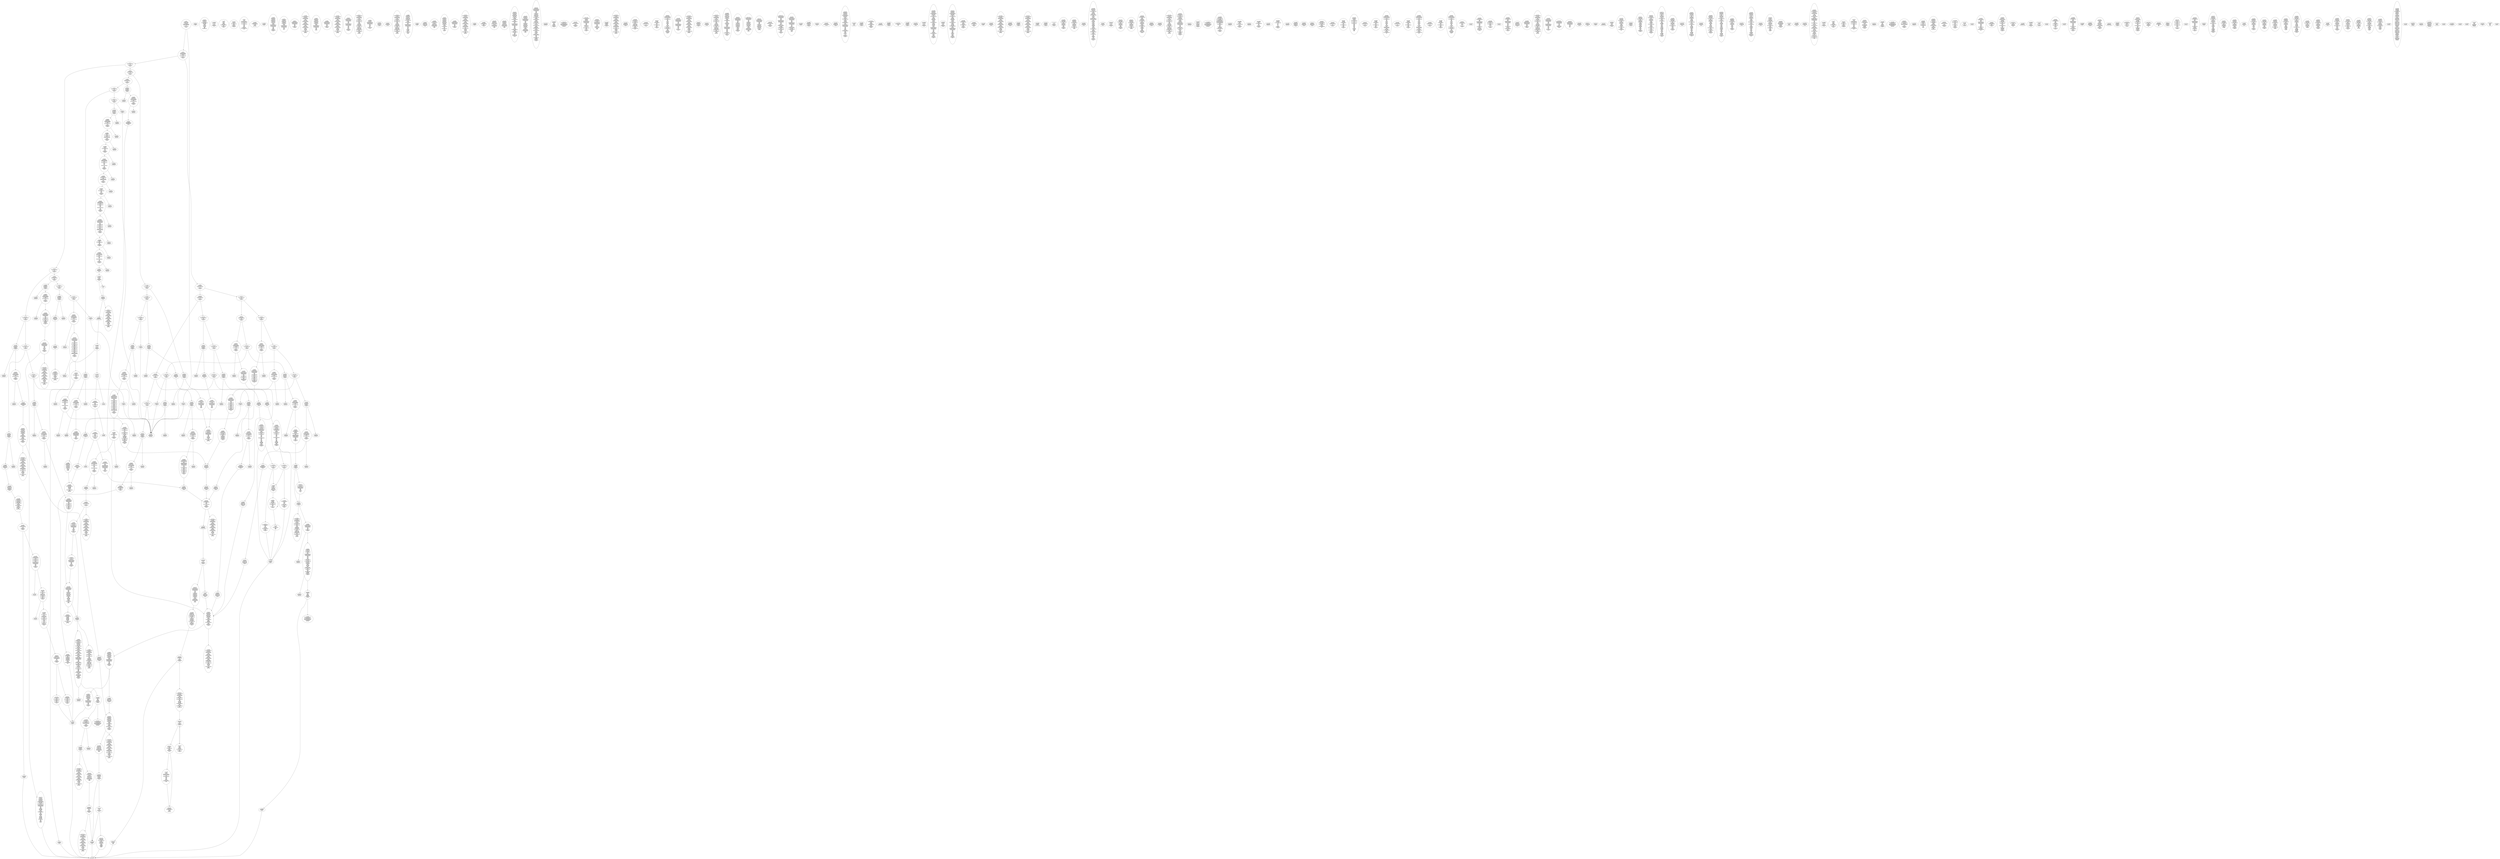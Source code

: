 /* Generated by GvGen v.1.0 (https://www.github.com/stricaud/gvgen) */

digraph G {
compound=true;
   node1 [label="[anywhere]"];
   node2 [label="# 0x0
PUSHX Data
PUSHX Data
MSTORE
PUSHX LogicData
CALLDATASIZE
LT
PUSHX Data
JUMPI
"];
   node3 [label="# 0xd
PUSHX Data
CALLDATALOAD
PUSHX BitData
SHR
PUSHX LogicData
GT
PUSHX Data
JUMPI
"];
   node4 [label="# 0x1e
PUSHX LogicData
GT
PUSHX Data
JUMPI
"];
   node5 [label="# 0x29
PUSHX LogicData
GT
PUSHX Data
JUMPI
"];
   node6 [label="# 0x34
PUSHX LogicData
EQ
PUSHX Data
JUMPI
"];
   node7 [label="# 0x3f
PUSHX LogicData
EQ
PUSHX Data
JUMPI
"];
   node8 [label="# 0x4a
PUSHX LogicData
EQ
PUSHX Data
JUMPI
"];
   node9 [label="# 0x55
PUSHX Data
JUMP
"];
   node10 [label="# 0x59
JUMPDEST
PUSHX LogicData
EQ
PUSHX Data
JUMPI
"];
   node11 [label="# 0x65
PUSHX LogicData
EQ
PUSHX Data
JUMPI
"];
   node12 [label="# 0x70
PUSHX LogicData
EQ
PUSHX Data
JUMPI
"];
   node13 [label="# 0x7b
PUSHX Data
JUMP
"];
   node14 [label="# 0x7f
JUMPDEST
PUSHX LogicData
GT
PUSHX Data
JUMPI
"];
   node15 [label="# 0x8b
PUSHX LogicData
EQ
PUSHX Data
JUMPI
"];
   node16 [label="# 0x96
PUSHX LogicData
EQ
PUSHX Data
JUMPI
"];
   node17 [label="# 0xa1
PUSHX LogicData
EQ
PUSHX Data
JUMPI
"];
   node18 [label="# 0xac
PUSHX Data
JUMP
"];
   node19 [label="# 0xb0
JUMPDEST
PUSHX LogicData
EQ
PUSHX Data
JUMPI
"];
   node20 [label="# 0xbc
PUSHX LogicData
EQ
PUSHX Data
JUMPI
"];
   node21 [label="# 0xc7
PUSHX LogicData
EQ
PUSHX Data
JUMPI
"];
   node22 [label="# 0xd2
PUSHX Data
JUMP
"];
   node23 [label="# 0xd6
JUMPDEST
PUSHX LogicData
GT
PUSHX Data
JUMPI
"];
   node24 [label="# 0xe2
PUSHX LogicData
GT
PUSHX Data
JUMPI
"];
   node25 [label="# 0xed
PUSHX LogicData
EQ
PUSHX Data
JUMPI
"];
   node26 [label="# 0xf8
PUSHX LogicData
EQ
PUSHX Data
JUMPI
"];
   node27 [label="# 0x103
PUSHX LogicData
EQ
PUSHX Data
JUMPI
"];
   node28 [label="# 0x10e
PUSHX Data
JUMP
"];
   node29 [label="# 0x112
JUMPDEST
PUSHX LogicData
EQ
PUSHX Data
JUMPI
"];
   node30 [label="# 0x11e
PUSHX LogicData
EQ
PUSHX Data
JUMPI
"];
   node31 [label="# 0x129
PUSHX LogicData
EQ
PUSHX Data
JUMPI
"];
   node32 [label="# 0x134
PUSHX Data
JUMP
"];
   node33 [label="# 0x138
JUMPDEST
PUSHX LogicData
GT
PUSHX Data
JUMPI
"];
   node34 [label="# 0x144
PUSHX LogicData
EQ
PUSHX Data
JUMPI
"];
   node35 [label="# 0x14f
PUSHX LogicData
EQ
PUSHX Data
JUMPI
"];
   node36 [label="# 0x15a
PUSHX LogicData
EQ
PUSHX Data
JUMPI
"];
   node37 [label="# 0x165
PUSHX Data
JUMP
"];
   node38 [label="# 0x169
JUMPDEST
PUSHX LogicData
EQ
PUSHX Data
JUMPI
"];
   node39 [label="# 0x175
PUSHX LogicData
EQ
PUSHX Data
JUMPI
"];
   node40 [label="# 0x180
JUMPDEST
PUSHX Data
REVERT
"];
   node41 [label="# 0x185
JUMPDEST
CALLVALUE
ISZERO
PUSHX Data
JUMPI
"];
   node42 [label="# 0x18d
PUSHX Data
REVERT
"];
   node43 [label="# 0x191
JUMPDEST
PUSHX Data
PUSHX ArithData
CALLDATASIZE
SUB
PUSHX LogicData
LT
ISZERO
PUSHX Data
JUMPI
"];
   node44 [label="# 0x1a4
PUSHX Data
REVERT
"];
   node45 [label="# 0x1a8
JUMPDEST
CALLDATALOAD
PUSHX ArithData
ADD
CALLDATALOAD
PUSHX ArithData
PUSHX BitData
PUSHX BitData
SHL
SUB
PUSHX ArithData
ADD
CALLDATALOAD
AND
PUSHX ArithData
ADD
CALLDATALOAD
AND
PUSHX Data
JUMP
"];
   node46 [label="# 0x1cc
JUMPDEST
STOP
"];
   node47 [label="# 0x1ce
JUMPDEST
CALLVALUE
ISZERO
PUSHX Data
JUMPI
"];
   node48 [label="# 0x1d6
PUSHX Data
REVERT
"];
   node49 [label="# 0x1da
JUMPDEST
PUSHX Data
PUSHX ArithData
CALLDATASIZE
SUB
PUSHX LogicData
LT
ISZERO
PUSHX Data
JUMPI
"];
   node50 [label="# 0x1ed
PUSHX Data
REVERT
"];
   node51 [label="# 0x1f1
JUMPDEST
CALLDATALOAD
PUSHX BitData
AND
PUSHX Data
JUMP
"];
   node52 [label="# 0x21a
JUMPDEST
PUSHX MemData
MLOAD
ISZERO
ISZERO
MSTORE
MLOAD
SUB
PUSHX ArithData
ADD
RETURN
"];
   node53 [label="# 0x22e
JUMPDEST
CALLVALUE
ISZERO
PUSHX Data
JUMPI
"];
   node54 [label="# 0x236
PUSHX Data
REVERT
"];
   node55 [label="# 0x23a
JUMPDEST
PUSHX Data
PUSHX Data
JUMP
"];
   node56 [label="# 0x243
JUMPDEST
PUSHX MemData
MLOAD
PUSHX ArithData
PUSHX BitData
PUSHX BitData
SHL
SUB
AND
MSTORE
MLOAD
SUB
PUSHX ArithData
ADD
RETURN
"];
   node57 [label="# 0x25f
JUMPDEST
CALLVALUE
ISZERO
PUSHX Data
JUMPI
"];
   node58 [label="# 0x267
PUSHX Data
REVERT
"];
   node59 [label="# 0x26b
JUMPDEST
PUSHX Data
PUSHX Data
JUMP
"];
   node60 [label="# 0x274
JUMPDEST
PUSHX Data
MLOAD
PUSHX ArithData
MSTORE
MLOAD
ADD
MSTORE
MLOAD
ADD
ADD
PUSHX Data
"];
   node61 [label="# 0x296
JUMPDEST
LT
ISZERO
PUSHX Data
JUMPI
"];
   node62 [label="# 0x29f
ADD
MLOAD
ADD
MSTORE
PUSHX ArithData
ADD
PUSHX Data
JUMP
"];
   node63 [label="# 0x2ae
JUMPDEST
ADD
PUSHX BitData
AND
ISZERO
PUSHX Data
JUMPI
"];
   node64 [label="# 0x2c2
SUB
MLOAD
PUSHX ArithData
PUSHX ArithData
SUB
PUSHX ArithData
EXP
SUB
NOT
AND
MSTORE
PUSHX ArithData
ADD
"];
   node65 [label="# 0x2db
JUMPDEST
PUSHX MemData
MLOAD
SUB
RETURN
"];
   node66 [label="# 0x2e9
JUMPDEST
CALLVALUE
ISZERO
PUSHX Data
JUMPI
"];
   node67 [label="# 0x2f1
PUSHX Data
REVERT
"];
   node68 [label="# 0x2f5
JUMPDEST
PUSHX Data
PUSHX ArithData
CALLDATASIZE
SUB
PUSHX LogicData
LT
ISZERO
PUSHX Data
JUMPI
"];
   node69 [label="# 0x308
PUSHX Data
REVERT
"];
   node70 [label="# 0x30c
JUMPDEST
CALLDATALOAD
PUSHX Data
JUMP
"];
   node71 [label="# 0x313
JUMPDEST
PUSHX Data
PUSHX ArithData
CALLDATASIZE
SUB
PUSHX LogicData
LT
ISZERO
PUSHX Data
JUMPI
"];
   node72 [label="# 0x325
PUSHX Data
REVERT
"];
   node73 [label="# 0x329
JUMPDEST
PUSHX ArithData
PUSHX BitData
PUSHX BitData
SHL
SUB
CALLDATALOAD
AND
PUSHX ArithData
ADD
CALLDATALOAD
PUSHX Data
JUMP
"];
   node74 [label="# 0x33f
JUMPDEST
CALLVALUE
ISZERO
PUSHX Data
JUMPI
"];
   node75 [label="# 0x347
PUSHX Data
REVERT
"];
   node76 [label="# 0x34b
JUMPDEST
PUSHX Data
PUSHX ArithData
CALLDATASIZE
SUB
PUSHX LogicData
LT
ISZERO
PUSHX Data
JUMPI
"];
   node77 [label="# 0x35e
PUSHX Data
REVERT
"];
   node78 [label="# 0x362
JUMPDEST
CALLDATALOAD
ISZERO
ISZERO
PUSHX ArithData
ADD
CALLDATALOAD
PUSHX ArithData
PUSHX BitData
PUSHX BitData
SHL
SUB
AND
PUSHX Data
JUMP
"];
   node79 [label="# 0x37a
JUMPDEST
CALLVALUE
ISZERO
PUSHX Data
JUMPI
"];
   node80 [label="# 0x382
PUSHX Data
REVERT
"];
   node81 [label="# 0x386
JUMPDEST
PUSHX Data
PUSHX Data
JUMP
"];
   node82 [label="# 0x38f
JUMPDEST
PUSHX MemData
MLOAD
MSTORE
MLOAD
SUB
PUSHX ArithData
ADD
RETURN
"];
   node83 [label="# 0x3a1
JUMPDEST
PUSHX Data
PUSHX ArithData
CALLDATASIZE
SUB
PUSHX LogicData
LT
ISZERO
PUSHX Data
JUMPI
"];
   node84 [label="# 0x3b3
PUSHX Data
REVERT
"];
   node85 [label="# 0x3b7
JUMPDEST
PUSHX ArithData
PUSHX BitData
PUSHX BitData
SHL
SUB
CALLDATALOAD
AND
PUSHX ArithData
ADD
CALLDATALOAD
AND
PUSHX ArithData
ADD
CALLDATALOAD
PUSHX Data
JUMP
"];
   node86 [label="# 0x3d7
JUMPDEST
PUSHX Data
PUSHX ArithData
CALLDATASIZE
SUB
PUSHX LogicData
LT
ISZERO
PUSHX Data
JUMPI
"];
   node87 [label="# 0x3e9
PUSHX Data
REVERT
"];
   node88 [label="# 0x3ed
JUMPDEST
PUSHX ArithData
PUSHX BitData
PUSHX BitData
SHL
SUB
CALLDATALOAD
AND
PUSHX ArithData
ADD
CALLDATALOAD
AND
PUSHX ArithData
ADD
CALLDATALOAD
PUSHX Data
JUMP
"];
   node89 [label="# 0x40d
JUMPDEST
CALLVALUE
ISZERO
PUSHX Data
JUMPI
"];
   node90 [label="# 0x415
PUSHX Data
REVERT
"];
   node91 [label="# 0x419
JUMPDEST
PUSHX Data
PUSHX ArithData
CALLDATASIZE
SUB
PUSHX LogicData
LT
ISZERO
PUSHX Data
JUMPI
"];
   node92 [label="# 0x42c
PUSHX Data
REVERT
"];
   node93 [label="# 0x430
JUMPDEST
CALLDATALOAD
PUSHX Data
JUMP
"];
   node94 [label="# 0x437
JUMPDEST
CALLVALUE
ISZERO
PUSHX Data
JUMPI
"];
   node95 [label="# 0x43f
PUSHX Data
REVERT
"];
   node96 [label="# 0x443
JUMPDEST
PUSHX Data
PUSHX ArithData
CALLDATASIZE
SUB
PUSHX LogicData
LT
ISZERO
PUSHX Data
JUMPI
"];
   node97 [label="# 0x456
PUSHX Data
REVERT
"];
   node98 [label="# 0x45a
JUMPDEST
CALLDATALOAD
PUSHX Data
JUMP
"];
   node99 [label="# 0x461
JUMPDEST
CALLVALUE
ISZERO
PUSHX Data
JUMPI
"];
   node100 [label="# 0x469
PUSHX Data
REVERT
"];
   node101 [label="# 0x46d
JUMPDEST
PUSHX Data
PUSHX ArithData
CALLDATASIZE
SUB
PUSHX LogicData
LT
ISZERO
PUSHX Data
JUMPI
"];
   node102 [label="# 0x480
PUSHX Data
REVERT
"];
   node103 [label="# 0x484
JUMPDEST
CALLDATALOAD
PUSHX ArithData
PUSHX BitData
PUSHX BitData
SHL
SUB
AND
PUSHX Data
JUMP
"];
   node104 [label="# 0x494
JUMPDEST
CALLVALUE
ISZERO
PUSHX Data
JUMPI
"];
   node105 [label="# 0x49c
PUSHX Data
REVERT
"];
   node106 [label="# 0x4a0
JUMPDEST
PUSHX Data
PUSHX ArithData
CALLDATASIZE
SUB
PUSHX LogicData
LT
ISZERO
PUSHX Data
JUMPI
"];
   node107 [label="# 0x4b3
PUSHX Data
REVERT
"];
   node108 [label="# 0x4b7
JUMPDEST
ADD
PUSHX ArithData
ADD
CALLDATALOAD
PUSHX LogicData
GT
ISZERO
PUSHX Data
JUMPI
"];
   node109 [label="# 0x4ce
PUSHX Data
REVERT
"];
   node110 [label="# 0x4d2
JUMPDEST
ADD
PUSHX ArithData
ADD
GT
ISZERO
PUSHX Data
JUMPI
"];
   node111 [label="# 0x4e0
PUSHX Data
REVERT
"];
   node112 [label="# 0x4e4
JUMPDEST
CALLDATALOAD
PUSHX ArithData
ADD
PUSHX ArithData
MUL
ADD
GT
PUSHX LogicData
GT
OR
ISZERO
PUSHX Data
JUMPI
"];
   node113 [label="# 0x502
PUSHX Data
REVERT
"];
   node114 [label="# 0x506
JUMPDEST
PUSHX ArithData
ADD
CALLDATALOAD
PUSHX LogicData
GT
ISZERO
PUSHX Data
JUMPI
"];
   node115 [label="# 0x520
PUSHX Data
REVERT
"];
   node116 [label="# 0x524
JUMPDEST
ADD
PUSHX ArithData
ADD
GT
ISZERO
PUSHX Data
JUMPI
"];
   node117 [label="# 0x532
PUSHX Data
REVERT
"];
   node118 [label="# 0x536
JUMPDEST
CALLDATALOAD
PUSHX ArithData
ADD
PUSHX ArithData
MUL
ADD
GT
PUSHX LogicData
GT
OR
ISZERO
PUSHX Data
JUMPI
"];
   node119 [label="# 0x554
PUSHX Data
REVERT
"];
   node120 [label="# 0x558
JUMPDEST
PUSHX ArithData
PUSHX BitData
PUSHX BitData
SHL
SUB
CALLDATALOAD
AND
PUSHX ArithData
ADD
PUSHX ArithData
ADD
CALLDATALOAD
PUSHX LogicData
GT
ISZERO
PUSHX Data
JUMPI
"];
   node121 [label="# 0x57f
PUSHX Data
REVERT
"];
   node122 [label="# 0x583
JUMPDEST
ADD
PUSHX ArithData
ADD
GT
ISZERO
PUSHX Data
JUMPI
"];
   node123 [label="# 0x591
PUSHX Data
REVERT
"];
   node124 [label="# 0x595
JUMPDEST
CALLDATALOAD
PUSHX ArithData
ADD
PUSHX ArithData
MUL
ADD
GT
PUSHX LogicData
GT
OR
ISZERO
PUSHX Data
JUMPI
"];
   node125 [label="# 0x5b3
PUSHX Data
REVERT
"];
   node126 [label="# 0x5b7
JUMPDEST
PUSHX Data
JUMP
"];
   node127 [label="# 0x5c2
JUMPDEST
CALLVALUE
ISZERO
PUSHX Data
JUMPI
"];
   node128 [label="# 0x5ca
PUSHX Data
REVERT
"];
   node129 [label="# 0x5ce
JUMPDEST
PUSHX Data
PUSHX Data
JUMP
"];
   node130 [label="# 0x5d7
JUMPDEST
CALLVALUE
ISZERO
PUSHX Data
JUMPI
"];
   node131 [label="# 0x5df
PUSHX Data
REVERT
"];
   node132 [label="# 0x5e3
JUMPDEST
PUSHX Data
PUSHX Data
JUMP
"];
   node133 [label="# 0x5ec
JUMPDEST
CALLVALUE
ISZERO
PUSHX Data
JUMPI
"];
   node134 [label="# 0x5f4
PUSHX Data
REVERT
"];
   node135 [label="# 0x5f8
JUMPDEST
PUSHX Data
PUSHX ArithData
CALLDATASIZE
SUB
PUSHX LogicData
LT
ISZERO
PUSHX Data
JUMPI
"];
   node136 [label="# 0x60b
PUSHX Data
REVERT
"];
   node137 [label="# 0x60f
JUMPDEST
CALLDATALOAD
PUSHX ArithData
PUSHX BitData
PUSHX BitData
SHL
SUB
PUSHX ArithData
ADD
CALLDATALOAD
AND
PUSHX ArithData
ADD
CALLDATALOAD
ADD
PUSHX ArithData
ADD
PUSHX ArithData
ADD
CALLDATALOAD
PUSHX LogicData
GT
ISZERO
PUSHX Data
JUMPI
"];
   node138 [label="# 0x642
PUSHX Data
REVERT
"];
   node139 [label="# 0x646
JUMPDEST
ADD
PUSHX ArithData
ADD
GT
ISZERO
PUSHX Data
JUMPI
"];
   node140 [label="# 0x654
PUSHX Data
REVERT
"];
   node141 [label="# 0x658
JUMPDEST
CALLDATALOAD
PUSHX ArithData
ADD
PUSHX ArithData
MUL
ADD
GT
PUSHX LogicData
GT
OR
ISZERO
PUSHX Data
JUMPI
"];
   node142 [label="# 0x676
PUSHX Data
REVERT
"];
   node143 [label="# 0x67a
JUMPDEST
PUSHX Data
JUMP
"];
   node144 [label="# 0x685
JUMPDEST
CALLVALUE
ISZERO
PUSHX Data
JUMPI
"];
   node145 [label="# 0x68d
PUSHX Data
REVERT
"];
   node146 [label="# 0x691
JUMPDEST
PUSHX Data
PUSHX ArithData
CALLDATASIZE
SUB
PUSHX LogicData
LT
ISZERO
PUSHX Data
JUMPI
"];
   node147 [label="# 0x6a4
PUSHX Data
REVERT
"];
   node148 [label="# 0x6a8
JUMPDEST
PUSHX ArithData
PUSHX BitData
PUSHX BitData
SHL
SUB
CALLDATALOAD
AND
PUSHX ArithData
ADD
CALLDATALOAD
ISZERO
ISZERO
PUSHX Data
JUMP
"];
   node149 [label="# 0x6c0
JUMPDEST
CALLVALUE
ISZERO
PUSHX Data
JUMPI
"];
   node150 [label="# 0x6c8
PUSHX Data
REVERT
"];
   node151 [label="# 0x6cc
JUMPDEST
PUSHX Data
PUSHX Data
JUMP
"];
   node152 [label="# 0x6d5
JUMPDEST
PUSHX MemData
MLOAD
PUSHX BitData
AND
MSTORE
MLOAD
SUB
PUSHX ArithData
ADD
RETURN
"];
   node153 [label="# 0x70a
JUMPDEST
PUSHX Data
PUSHX ArithData
CALLDATASIZE
SUB
PUSHX LogicData
LT
ISZERO
PUSHX Data
JUMPI
"];
   node154 [label="# 0x71c
PUSHX Data
REVERT
"];
   node155 [label="# 0x720
JUMPDEST
PUSHX ArithData
PUSHX BitData
PUSHX BitData
SHL
SUB
CALLDATALOAD
AND
PUSHX ArithData
ADD
CALLDATALOAD
AND
PUSHX ArithData
ADD
CALLDATALOAD
ADD
PUSHX ArithData
ADD
PUSHX ArithData
ADD
CALLDATALOAD
PUSHX LogicData
GT
ISZERO
PUSHX Data
JUMPI
"];
   node156 [label="# 0x757
PUSHX Data
REVERT
"];
   node157 [label="# 0x75b
JUMPDEST
ADD
PUSHX ArithData
ADD
GT
ISZERO
PUSHX Data
JUMPI
"];
   node158 [label="# 0x769
PUSHX Data
REVERT
"];
   node159 [label="# 0x76d
JUMPDEST
CALLDATALOAD
PUSHX ArithData
ADD
PUSHX ArithData
MUL
ADD
GT
PUSHX LogicData
GT
OR
ISZERO
PUSHX Data
JUMPI
"];
   node160 [label="# 0x78b
PUSHX Data
REVERT
"];
   node161 [label="# 0x78f
JUMPDEST
PUSHX ArithData
ADD
PUSHX ArithData
DIV
MUL
PUSHX ArithData
ADD
PUSHX MemData
MLOAD
ADD
PUSHX Data
MSTORE
MSTORE
PUSHX ArithData
ADD
CALLDATACOPY
PUSHX Data
ADD
MSTORE
PUSHX Data
JUMP
"];
   node162 [label="# 0x7d0
JUMPDEST
CALLVALUE
ISZERO
PUSHX Data
JUMPI
"];
   node163 [label="# 0x7d8
PUSHX Data
REVERT
"];
   node164 [label="# 0x7dc
JUMPDEST
PUSHX Data
PUSHX ArithData
CALLDATASIZE
SUB
PUSHX LogicData
LT
ISZERO
PUSHX Data
JUMPI
"];
   node165 [label="# 0x7ef
PUSHX Data
REVERT
"];
   node166 [label="# 0x7f3
JUMPDEST
CALLDATALOAD
PUSHX Data
JUMP
"];
   node167 [label="# 0x7fa
JUMPDEST
CALLVALUE
ISZERO
PUSHX Data
JUMPI
"];
   node168 [label="# 0x802
PUSHX Data
REVERT
"];
   node169 [label="# 0x806
JUMPDEST
PUSHX Data
PUSHX Data
JUMP
"];
   node170 [label="# 0x80f
JUMPDEST
CALLVALUE
ISZERO
PUSHX Data
JUMPI
"];
   node171 [label="# 0x817
PUSHX Data
REVERT
"];
   node172 [label="# 0x81b
JUMPDEST
PUSHX Data
PUSHX ArithData
CALLDATASIZE
SUB
PUSHX LogicData
LT
ISZERO
PUSHX Data
JUMPI
"];
   node173 [label="# 0x82e
PUSHX Data
REVERT
"];
   node174 [label="# 0x832
JUMPDEST
PUSHX ArithData
PUSHX BitData
PUSHX BitData
SHL
SUB
CALLDATALOAD
AND
PUSHX ArithData
ADD
CALLDATALOAD
AND
PUSHX Data
JUMP
"];
   node175 [label="# 0x84a
JUMPDEST
PUSHX Data
PUSHX Data
JUMP
"];
   node176 [label="# 0x856
JUMPDEST
JUMP
"];
   node177 [label="# 0x85c
JUMPDEST
PUSHX BitData
AND
PUSHX Data
MSTORE
PUSHX Data
MSTORE
PUSHX Data
SHA3
SLOAD
PUSHX BitData
AND
"];
   node178 [label="# 0x892
JUMPDEST
JUMP
"];
   node179 [label="# 0x897
JUMPDEST
PUSHX StorData
SLOAD
PUSHX ArithData
PUSHX BitData
PUSHX BitData
SHL
SUB
AND
JUMP
"];
   node180 [label="# 0x8a6
JUMPDEST
PUSHX StorData
SLOAD
PUSHX MemData
MLOAD
PUSHX ArithData
PUSHX BitData
AND
ISZERO
PUSHX ArithData
MUL
PUSHX BitData
NOT
ADD
AND
DIV
PUSHX ArithData
ADD
DIV
MUL
ADD
ADD
MSTORE
MSTORE
ADD
ISZERO
PUSHX Data
JUMPI
"];
   node181 [label="# 0x8e3
PUSHX LogicData
LT
PUSHX Data
JUMPI
"];
   node182 [label="# 0x8eb
PUSHX ArithData
SLOAD
DIV
MUL
MSTORE
PUSHX ArithData
ADD
PUSHX Data
JUMP
"];
   node183 [label="# 0x8fe
JUMPDEST
ADD
PUSHX Data
MSTORE
PUSHX Data
PUSHX Data
SHA3
"];
   node184 [label="# 0x90c
JUMPDEST
SLOAD
MSTORE
PUSHX ArithData
ADD
PUSHX ArithData
ADD
GT
PUSHX Data
JUMPI
"];
   node185 [label="# 0x920
SUB
PUSHX BitData
AND
ADD
"];
   node186 [label="# 0x929
JUMPDEST
JUMP
"];
   node187 [label="# 0x931
JUMPDEST
PUSHX Data
PUSHX Data
PUSHX Data
JUMP
"];
   node188 [label="# 0x93d
JUMPDEST
PUSHX Data
MSTORE
PUSHX Data
PUSHX Data
MSTORE
PUSHX Data
SHA3
SLOAD
PUSHX ArithData
PUSHX BitData
PUSHX BitData
SHL
SUB
AND
ISZERO
PUSHX Data
JUMPI
"];
   node189 [label="# 0x95e
PUSHX Data
MSTORE
PUSHX Data
PUSHX Data
MSTORE
PUSHX Data
SHA3
SLOAD
PUSHX ArithData
PUSHX BitData
PUSHX BitData
SHL
SUB
AND
"];
   node190 [label="# 0x977
JUMPDEST
PUSHX ArithData
PUSHX BitData
PUSHX BitData
SHL
SUB
AND
PUSHX Data
JUMPI
"];
   node191 [label="# 0x986
PUSHX MemData
MLOAD
PUSHX BitData
PUSHX BitData
SHL
MSTORE
PUSHX Data
PUSHX ArithData
ADD
MSTORE
PUSHX Data
PUSHX ArithData
ADD
MSTORE
PUSHX Data
PUSHX ArithData
ADD
MSTORE
MLOAD
SUB
PUSHX ArithData
ADD
REVERT
"];
   node192 [label="# 0x9d2
JUMPDEST
PUSHX Data
MSTORE
PUSHX Data
PUSHX Data
MSTORE
PUSHX Data
SHA3
SLOAD
PUSHX ArithData
PUSHX BitData
PUSHX BitData
SHL
SUB
AND
JUMP
"];
   node193 [label="# 0x9ef
JUMPDEST
PUSHX Data
PUSHX Data
PUSHX Data
JUMP
"];
   node194 [label="# 0x9fa
JUMPDEST
PUSHX ArithData
PUSHX BitData
PUSHX BitData
SHL
SUB
AND
PUSHX Data
JUMPI
"];
   node195 [label="# 0xa0b
PUSHX MemData
MLOAD
PUSHX BitData
PUSHX BitData
SHL
MSTORE
PUSHX Data
PUSHX ArithData
ADD
MSTORE
PUSHX Data
PUSHX ArithData
ADD
MSTORE
PUSHX Data
PUSHX ArithData
ADD
MSTORE
MLOAD
SUB
PUSHX ArithData
ADD
REVERT
"];
   node196 [label="# 0xa57
JUMPDEST
PUSHX ArithData
PUSHX BitData
PUSHX BitData
SHL
SUB
AND
PUSHX ArithData
PUSHX BitData
PUSHX BitData
SHL
SUB
AND
EQ
ISZERO
PUSHX Data
JUMPI
"];
   node197 [label="# 0xa72
PUSHX MemData
MLOAD
PUSHX BitData
PUSHX BitData
SHL
MSTORE
PUSHX ArithData
ADD
PUSHX ArithData
ADD
SUB
MSTORE
PUSHX Data
MSTORE
PUSHX ArithData
ADD
PUSHX Data
PUSHX Data
CODECOPY
PUSHX ArithData
ADD
PUSHX MemData
MLOAD
SUB
REVERT
"];
   node198 [label="# 0xaa8
JUMPDEST
CALLER
PUSHX ArithData
PUSHX BitData
PUSHX BitData
SHL
SUB
AND
EQ
PUSHX Data
JUMPI
"];
   node199 [label="# 0xaba
PUSHX Data
CALLER
PUSHX Data
JUMP
"];
   node200 [label="# 0xac4
JUMPDEST
PUSHX Data
JUMPI
"];
   node201 [label="# 0xac9
PUSHX MemData
MLOAD
PUSHX BitData
PUSHX BitData
SHL
MSTORE
PUSHX ArithData
ADD
PUSHX ArithData
ADD
SUB
MSTORE
PUSHX Data
MSTORE
PUSHX ArithData
ADD
PUSHX Data
PUSHX Data
CODECOPY
PUSHX ArithData
ADD
PUSHX MemData
MLOAD
SUB
REVERT
"];
   node202 [label="# 0xaff
JUMPDEST
PUSHX Data
MSTORE
PUSHX Data
PUSHX Data
MSTORE
PUSHX MemData
SHA3
SLOAD
PUSHX BitData
NOT
AND
PUSHX ArithData
PUSHX BitData
PUSHX BitData
SHL
SUB
AND
OR
SSTORE
MLOAD
AND
PUSHX Data
LOGX
JUMP
"];
   node203 [label="# 0xb68
JUMPDEST
ISZERO
PUSHX Data
JUMPI
"];
   node204 [label="# 0xb70
PUSHX StorData
SLOAD
PUSHX ArithData
PUSHX BitData
PUSHX BitData
SHL
SUB
AND
CALLER
EQ
"];
   node205 [label="# 0xb7f
JUMPDEST
PUSHX Data
JUMPI
"];
   node206 [label="# 0xb84
PUSHX MemData
MLOAD
PUSHX BitData
PUSHX BitData
SHL
MSTORE
PUSHX ArithData
ADD
PUSHX ArithData
ADD
SUB
MSTORE
PUSHX Data
MSTORE
PUSHX ArithData
ADD
PUSHX Data
PUSHX Data
CODECOPY
PUSHX ArithData
ADD
PUSHX MemData
MLOAD
SUB
REVERT
"];
   node207 [label="# 0xbba
JUMPDEST
PUSHX ArithData
PUSHX BitData
PUSHX BitData
SHL
SUB
AND
PUSHX Data
JUMPI
"];
   node208 [label="# 0xbc9
PUSHX Data
REVERT
"];
   node209 [label="# 0xbcd
JUMPDEST
PUSHX Data
SLOAD
PUSHX BitData
NOT
AND
PUSHX ArithData
PUSHX BitData
PUSHX BitData
SHL
SUB
AND
OR
SSTORE
PUSHX StorData
SLOAD
PUSHX MemData
MLOAD
PUSHX Data
MSTORE
ADD
MSTORE
MLOAD
AND
PUSHX Data
PUSHX ArithData
ADD
PUSHX Data
SUB
ADD
EXTCODESIZE
ISZERO
ISZERO
PUSHX Data
JUMPI
"];
   node210 [label="# 0xc50
PUSHX Data
REVERT
"];
   node211 [label="# 0xc54
JUMPDEST
GAS
CALL
ISZERO
ISZERO
PUSHX Data
JUMPI
"];
   node212 [label="# 0xc5f
RETURNDATASIZE
PUSHX Data
RETURNDATACOPY
RETURNDATASIZE
PUSHX Data
REVERT
"];
   node213 [label="# 0xc68
JUMPDEST
JUMP
"];
   node214 [label="# 0xc70
JUMPDEST
PUSHX StorData
SLOAD
JUMP
"];
   node215 [label="# 0xc76
JUMPDEST
PUSHX Data
PUSHX Data
JUMP
"];
   node216 [label="# 0xc82
JUMPDEST
JUMP
"];
   node217 [label="# 0xc87
JUMPDEST
PUSHX Data
PUSHX MemData
MLOAD
PUSHX ArithData
ADD
PUSHX Data
MSTORE
PUSHX Data
MSTORE
PUSHX Data
JUMP
"];
   node218 [label="# 0xca2
JUMPDEST
PUSHX Data
PUSHX Data
PUSHX Data
JUMP
"];
   node219 [label="# 0xcad
JUMPDEST
PUSHX Data
PUSHX Data
PUSHX Data
JUMP
"];
   node220 [label="# 0xcbb
JUMPDEST
PUSHX StorData
SLOAD
PUSHX Data
PUSHX Data
PUSHX BitData
PUSHX BitData
AND
JUMP
"];
   node221 [label="# 0xccf
JUMPDEST
PUSHX Data
SSTORE
PUSHX Data
MSTORE
PUSHX Data
PUSHX Data
MSTORE
PUSHX Data
SHA3
SLOAD
PUSHX BitData
NOT
AND
PUSHX BitData
OR
SSTORE
JUMP
"];
   node222 [label="# 0xcee
JUMPDEST
PUSHX Data
MSTORE
PUSHX Data
PUSHX Data
MSTORE
PUSHX Data
SHA3
SLOAD
PUSHX BitData
AND
ISZERO
ISZERO
PUSHX LogicData
EQ
ISZERO
PUSHX Data
JUMPI
"];
   node223 [label="# 0xd0b
PUSHX MemData
MLOAD
PUSHX BitData
PUSHX BitData
SHL
MSTORE
PUSHX Data
PUSHX ArithData
ADD
MSTORE
PUSHX Data
PUSHX ArithData
ADD
MSTORE
PUSHX BitData
PUSHX BitData
SHL
PUSHX ArithData
ADD
MSTORE
MLOAD
SUB
PUSHX ArithData
ADD
REVERT
"];
   node224 [label="# 0xd4e
JUMPDEST
PUSHX Data
MSTORE
PUSHX Data
PUSHX Data
MSTORE
PUSHX Data
SHA3
SLOAD
PUSHX ArithData
PUSHX BitData
PUSHX BitData
SHL
SUB
AND
ISZERO
PUSHX Data
JUMPI
"];
   node225 [label="# 0xd6c
PUSHX Data
MSTORE
PUSHX Data
PUSHX Data
MSTORE
PUSHX Data
SHA3
SLOAD
PUSHX ArithData
PUSHX BitData
PUSHX BitData
SHL
SUB
AND
PUSHX Data
JUMP
"];
   node226 [label="# 0xd89
JUMPDEST
PUSHX Data
PUSHX Data
PUSHX Data
JUMP
"];
   node227 [label="# 0xd94
JUMPDEST
PUSHX ArithData
PUSHX BitData
PUSHX BitData
SHL
SUB
AND
PUSHX Data
JUMPI
"];
   node228 [label="# 0xda9
PUSHX MemData
MLOAD
PUSHX BitData
PUSHX BitData
SHL
MSTORE
PUSHX Data
PUSHX ArithData
ADD
MSTORE
PUSHX Data
PUSHX ArithData
ADD
MSTORE
PUSHX BitData
PUSHX BitData
SHL
PUSHX ArithData
ADD
MSTORE
MLOAD
SUB
PUSHX ArithData
ADD
REVERT
"];
   node229 [label="# 0xdec
JUMPDEST
JUMP
"];
   node230 [label="# 0xdf2
JUMPDEST
PUSHX Data
PUSHX Data
MSTORE
PUSHX Data
MSTORE
PUSHX Data
SHA3
SLOAD
JUMP
"];
   node231 [label="# 0xe04
JUMPDEST
EQ
ISZERO
PUSHX Data
JUMPI
"];
   node232 [label="# 0xe0e
EQ
"];
   node233 [label="# 0xe12
JUMPDEST
PUSHX Data
JUMPI
"];
   node234 [label="# 0xe17
PUSHX MemData
MLOAD
PUSHX BitData
PUSHX BitData
SHL
MSTORE
PUSHX Data
PUSHX ArithData
ADD
MSTORE
PUSHX Data
PUSHX ArithData
ADD
MSTORE
PUSHX Data
PUSHX ArithData
ADD
MSTORE
MLOAD
SUB
PUSHX ArithData
ADD
REVERT
"];
   node235 [label="# 0xe63
JUMPDEST
PUSHX Data
"];
   node236 [label="# 0xe66
JUMPDEST
LT
ISZERO
PUSHX Data
JUMPI
"];
   node237 [label="# 0xe6f
PUSHX Data
LT
PUSHX Data
JUMPI
"];
   node238 [label="# 0xe7c
INVALID
"];
   node239 [label="# 0xe7d
JUMPDEST
PUSHX ArithData
MUL
ADD
CALLDATALOAD
LT
PUSHX Data
JUMPI
"];
   node240 [label="# 0xe8f
INVALID
"];
   node241 [label="# 0xe90
JUMPDEST
PUSHX ArithData
MUL
ADD
CALLDATALOAD
LT
PUSHX Data
JUMPI
"];
   node242 [label="# 0xea3
INVALID
"];
   node243 [label="# 0xea4
JUMPDEST
PUSHX ArithData
MUL
ADD
CALLDATALOAD
PUSHX ArithData
PUSHX BitData
PUSHX BitData
SHL
SUB
AND
PUSHX Data
JUMP
"];
   node244 [label="# 0xeb9
JUMPDEST
PUSHX ArithData
ADD
PUSHX Data
JUMP
"];
   node245 [label="# 0xec1
JUMPDEST
JUMP
"];
   node246 [label="# 0xecb
JUMPDEST
PUSHX StorData
SLOAD
PUSHX MemData
MLOAD
PUSHX ArithData
PUSHX Data
PUSHX BitData
AND
ISZERO
PUSHX ArithData
MUL
PUSHX BitData
NOT
ADD
AND
DIV
PUSHX ArithData
ADD
DIV
MUL
ADD
ADD
MSTORE
MSTORE
ADD
ISZERO
PUSHX Data
JUMPI
"];
   node247 [label="# 0xf0b
PUSHX LogicData
LT
PUSHX Data
JUMPI
"];
   node248 [label="# 0xf13
PUSHX ArithData
SLOAD
DIV
MUL
MSTORE
PUSHX ArithData
ADD
PUSHX Data
JUMP
"];
   node249 [label="# 0xf26
JUMPDEST
PUSHX StorData
SLOAD
PUSHX ArithData
PUSHX BitData
PUSHX BitData
SHL
SUB
AND
JUMP
"];
   node250 [label="# 0xf35
JUMPDEST
PUSHX LogicData
GT
PUSHX Data
JUMPI
"];
   node251 [label="# 0xf3e
PUSHX MemData
MLOAD
PUSHX BitData
PUSHX BitData
SHL
MSTORE
PUSHX Data
PUSHX ArithData
ADD
MSTORE
PUSHX Data
PUSHX ArithData
ADD
MSTORE
PUSHX Data
PUSHX ArithData
ADD
MSTORE
MLOAD
SUB
PUSHX ArithData
ADD
REVERT
"];
   node252 [label="# 0xf8a
JUMPDEST
PUSHX StorData
SLOAD
PUSHX ArithData
PUSHX BitData
PUSHX BitData
SHL
SUB
AND
CALLER
EQ
PUSHX Data
JUMPI
"];
   node253 [label="# 0xf9e
PUSHX StorData
SLOAD
PUSHX Data
PUSHX ArithData
PUSHX BitData
PUSHX BitData
SHL
SUB
AND
CALLER
PUSHX Data
JUMP
"];
   node254 [label="# 0xfb4
JUMPDEST
PUSHX Data
JUMPI
"];
   node255 [label="# 0xfb9
PUSHX MemData
MLOAD
PUSHX BitData
PUSHX BitData
SHL
MSTORE
PUSHX ArithData
ADD
PUSHX ArithData
ADD
SUB
MSTORE
PUSHX Data
MSTORE
PUSHX ArithData
ADD
PUSHX Data
PUSHX Data
CODECOPY
PUSHX ArithData
ADD
PUSHX MemData
MLOAD
SUB
REVERT
"];
   node256 [label="# 0xfef
JUMPDEST
PUSHX StorData
SLOAD
PUSHX MemData
MLOAD
PUSHX Data
MSTORE
CALLER
PUSHX ArithData
ADD
MSTORE
PUSHX ArithData
ADD
MSTORE
PUSHX ArithData
ADD
MSTORE
PUSHX Data
PUSHX ArithData
ADD
MSTORE
PUSHX ArithData
ADD
MSTORE
PUSHX ArithData
PUSHX BitData
PUSHX BitData
SHL
SUB
AND
PUSHX Data
PUSHX ArithData
ADD
CALLDATACOPY
PUSHX Data
ADD
MSTORE
PUSHX BitData
NOT
PUSHX ArithData
ADD
AND
ADD
PUSHX Data
PUSHX MemData
MLOAD
SUB
PUSHX Data
EXTCODESIZE
ISZERO
ISZERO
PUSHX Data
JUMPI
"];
   node257 [label="# 0x1098
PUSHX Data
REVERT
"];
   node258 [label="# 0x109c
JUMPDEST
GAS
CALL
ISZERO
ISZERO
PUSHX Data
JUMPI
"];
   node259 [label="# 0x10a7
RETURNDATASIZE
PUSHX Data
RETURNDATACOPY
RETURNDATASIZE
PUSHX Data
REVERT
"];
   node260 [label="# 0x10b0
JUMPDEST
PUSHX MemData
MLOAD
RETURNDATASIZE
PUSHX LogicData
LT
ISZERO
PUSHX Data
JUMPI
"];
   node261 [label="# 0x10c2
PUSHX Data
REVERT
"];
   node262 [label="# 0x10c6
JUMPDEST
MLOAD
PUSHX Data
JUMPI
"];
   node263 [label="# 0x10cd
PUSHX MemData
MLOAD
PUSHX BitData
PUSHX BitData
SHL
MSTORE
PUSHX Data
PUSHX ArithData
ADD
MSTORE
PUSHX Data
PUSHX ArithData
ADD
MSTORE
PUSHX Data
PUSHX ArithData
ADD
MSTORE
MLOAD
SUB
PUSHX ArithData
ADD
REVERT
"];
   node264 [label="# 0x1119
JUMPDEST
PUSHX StorData
SLOAD
PUSHX Data
PUSHX Data
PUSHX Data
PUSHX BitData
PUSHX BitData
AND
JUMP
"];
   node265 [label="# 0x1130
JUMPDEST
PUSHX Data
PUSHX Data
PUSHX StorData
SLOAD
PUSHX BitData
PUSHX BitData
AND
JUMP
"];
   node266 [label="# 0x1149
JUMPDEST
PUSHX Data
SSTORE
PUSHX Data
PUSHX Data
PUSHX BitData
PUSHX BitData
AND
JUMP
"];
   node267 [label="# 0x1161
JUMPDEST
PUSHX Data
MSTORE
PUSHX Data
PUSHX Data
MSTORE
PUSHX Data
SHA3
SSTORE
PUSHX ArithData
ADD
SLOAD
PUSHX BitData
NOT
AND
PUSHX ArithData
PUSHX BitData
PUSHX BitData
SHL
SUB
AND
OR
SSTORE
PUSHX ArithData
ADD
SSTORE
PUSHX StorData
SLOAD
SUB
ADD
PUSHX Data
PUSHX Data
JUMP
"];
   node268 [label="# 0x11b9
JUMPDEST
PUSHX Data
SSTORE
PUSHX ArithData
PUSHX BitData
PUSHX BitData
SHL
SUB
AND
PUSHX Data
MSTORE
PUSHX Data
PUSHX Data
MSTORE
PUSHX Data
SHA3
SLOAD
PUSHX Data
PUSHX BitData
PUSHX BitData
AND
JUMP
"];
   node269 [label="# 0x11e5
JUMPDEST
PUSHX ArithData
PUSHX BitData
PUSHX BitData
SHL
SUB
AND
PUSHX Data
MSTORE
PUSHX Data
PUSHX Data
MSTORE
PUSHX MemData
SHA3
SSTORE
PUSHX StorData
SLOAD
MLOAD
PUSHX Data
MSTORE
PUSHX ArithData
ADD
MSTORE
PUSHX ArithData
ADD
MSTORE
ADDRESS
PUSHX ArithData
ADD
MSTORE
PUSHX ArithData
ADD
MSTORE
MLOAD
AND
PUSHX Data
PUSHX ArithData
ADD
SUB
ADD
EXTCODESIZE
ISZERO
ISZERO
PUSHX Data
JUMPI
"];
   node270 [label="# 0x1269
PUSHX Data
REVERT
"];
   node271 [label="# 0x126d
JUMPDEST
GAS
CALL
ISZERO
ISZERO
PUSHX Data
JUMPI
"];
   node272 [label="# 0x1278
RETURNDATASIZE
PUSHX Data
RETURNDATACOPY
RETURNDATASIZE
PUSHX Data
REVERT
"];
   node273 [label="# 0x1281
JUMPDEST
PUSHX LogicData
GT
ISZERO
PUSHX Data
JUMPI
"];
   node274 [label="# 0x128f
PUSHX MemData
MLOAD
MSTORE
MLOAD
PUSHX ArithData
PUSHX BitData
PUSHX BitData
SHL
SUB
AND
PUSHX Data
PUSHX Data
SUB
PUSHX ArithData
ADD
LOGX
PUSHX Data
JUMP
"];
   node275 [label="# 0x12d7
JUMPDEST
PUSHX MemData
MLOAD
PUSHX ArithData
PUSHX BitData
PUSHX BitData
SHL
SUB
AND
PUSHX Data
PUSHX Data
LOGX
JUMP
"];
   node276 [label="# 0x1319
JUMPDEST
PUSHX ArithData
PUSHX BitData
PUSHX BitData
SHL
SUB
AND
CALLER
EQ
ISZERO
PUSHX Data
JUMPI
"];
   node277 [label="# 0x132b
PUSHX MemData
MLOAD
PUSHX BitData
PUSHX BitData
SHL
MSTORE
PUSHX Data
PUSHX ArithData
ADD
MSTORE
PUSHX Data
PUSHX ArithData
ADD
MSTORE
PUSHX Data
PUSHX ArithData
ADD
MSTORE
MLOAD
SUB
PUSHX ArithData
ADD
REVERT
"];
   node278 [label="# 0x1377
JUMPDEST
CALLER
PUSHX Data
MSTORE
PUSHX Data
PUSHX ArithData
MSTORE
PUSHX MemData
SHA3
PUSHX ArithData
PUSHX BitData
PUSHX BitData
SHL
SUB
AND
MSTORE
MSTORE
SHA3
SLOAD
PUSHX BitData
NOT
AND
ISZERO
ISZERO
OR
SSTORE
MLOAD
MSTORE
MLOAD
PUSHX Data
SUB
ADD
LOGX
JUMP
"];
   node279 [label="# 0x13e5
JUMPDEST
PUSHX Data
JUMP
"];
   node280 [label="# 0x1409
JUMPDEST
PUSHX Data
PUSHX Data
JUMP
"];
   node281 [label="# 0x1415
JUMPDEST
PUSHX Data
MSTORE
PUSHX Data
PUSHX Data
MSTORE
PUSHX Data
SHA3
SLOAD
PUSHX Data
PUSHX BitData
AND
ISZERO
ISZERO
PUSHX LogicData
EQ
ISZERO
PUSHX Data
JUMPI
"];
   node282 [label="# 0x1435
PUSHX MemData
MLOAD
PUSHX BitData
PUSHX BitData
SHL
MSTORE
PUSHX Data
PUSHX ArithData
ADD
MSTORE
PUSHX Data
PUSHX ArithData
ADD
MSTORE
PUSHX BitData
PUSHX BitData
SHL
PUSHX ArithData
ADD
MSTORE
MLOAD
SUB
PUSHX ArithData
ADD
REVERT
"];
   node283 [label="# 0x1478
JUMPDEST
PUSHX Data
PUSHX Data
PUSHX Data
JUMP
"];
   node284 [label="# 0x1483
JUMPDEST
ISZERO
ISZERO
PUSHX Data
JUMPI
"];
   node285 [label="# 0x1491
PUSHX MemData
MLOAD
PUSHX BitData
PUSHX BitData
SHL
MSTORE
PUSHX Data
PUSHX ArithData
ADD
MSTORE
PUSHX Data
PUSHX ArithData
ADD
MSTORE
PUSHX BitData
PUSHX BitData
SHL
PUSHX ArithData
ADD
MSTORE
MLOAD
SUB
PUSHX ArithData
ADD
REVERT
"];
   node286 [label="# 0x14d4
JUMPDEST
PUSHX Data
PUSHX Data
JUMP
"];
   node287 [label="# 0x14de
JUMPDEST
JUMP
"];
   node288 [label="# 0x14e5
JUMPDEST
PUSHX Data
PUSHX Data
ADDRESS
PUSHX Data
JUMP
"];
   node289 [label="# 0x14f0
JUMPDEST
PUSHX MemData
MLOAD
PUSHX ArithData
ADD
PUSHX Data
PUSHX Data
CODECOPY
PUSHX ArithData
ADD
MLOAD
PUSHX ArithData
ADD
"];
   node290 [label="# 0x150d
JUMPDEST
PUSHX LogicData
LT
PUSHX Data
JUMPI
"];
   node291 [label="# 0x1516
MLOAD
MSTORE
PUSHX BitData
NOT
ADD
PUSHX ArithData
ADD
ADD
PUSHX Data
JUMP
"];
   node292 [label="# 0x152c
JUMPDEST
PUSHX ArithData
PUSHX ArithData
SUB
PUSHX ArithData
EXP
SUB
NOT
MLOAD
AND
MLOAD
AND
OR
MSTORE
ADD
PUSHX MemData
MLOAD
PUSHX ArithData
SUB
SUB
MSTORE
PUSHX Data
MSTORE
JUMP
"];
   node293 [label="# 0x1565
JUMPDEST
PUSHX ArithData
PUSHX BitData
PUSHX BitData
SHL
SUB
AND
PUSHX Data
MSTORE
PUSHX Data
PUSHX Data
MSTORE
PUSHX Data
SHA3
AND
MSTORE
MSTORE
SHA3
SLOAD
PUSHX BitData
AND
JUMP
"];
   node294 [label="# 0x1593
JUMPDEST
PUSHX ArithData
SUB
ADD
PUSHX LogicData
GT
ISZERO
PUSHX Data
JUMPI
"];
   node295 [label="# 0x15a3
PUSHX MemData
MLOAD
PUSHX BitData
PUSHX BitData
SHL
MSTORE
PUSHX Data
PUSHX ArithData
ADD
MSTORE
PUSHX Data
PUSHX ArithData
ADD
MSTORE
PUSHX Data
PUSHX ArithData
ADD
MSTORE
MLOAD
SUB
PUSHX ArithData
ADD
REVERT
"];
   node296 [label="# 0x15ef
JUMPDEST
PUSHX Data
"];
   node297 [label="# 0x15f2
JUMPDEST
LT
ISZERO
PUSHX Data
JUMPI
"];
   node298 [label="# 0x15fb
ADD
PUSHX Data
PUSHX Data
PUSHX Data
JUMP
"];
   node299 [label="# 0x1608
JUMPDEST
PUSHX ArithData
PUSHX BitData
PUSHX BitData
SHL
SUB
AND
PUSHX ArithData
PUSHX BitData
PUSHX BitData
SHL
SUB
AND
EQ
PUSHX Data
JUMPI
"];
   node300 [label="# 0x1624
PUSHX MemData
MLOAD
PUSHX BitData
PUSHX BitData
SHL
MSTORE
PUSHX Data
PUSHX ArithData
ADD
MSTORE
PUSHX Data
PUSHX ArithData
ADD
MSTORE
PUSHX Data
PUSHX ArithData
ADD
MSTORE
MLOAD
SUB
PUSHX ArithData
ADD
REVERT
"];
   node301 [label="# 0x1670
JUMPDEST
PUSHX Data
CALLER
PUSHX Data
JUMP
"];
   node302 [label="# 0x167a
JUMPDEST
PUSHX Data
JUMPI
"];
   node303 [label="# 0x167f
PUSHX MemData
MLOAD
PUSHX BitData
PUSHX BitData
SHL
MSTORE
PUSHX ArithData
ADD
PUSHX ArithData
ADD
SUB
MSTORE
PUSHX Data
MSTORE
PUSHX ArithData
ADD
PUSHX Data
PUSHX Data
CODECOPY
PUSHX ArithData
ADD
PUSHX MemData
MLOAD
SUB
REVERT
"];
   node304 [label="# 0x16b5
JUMPDEST
PUSHX Data
MSTORE
PUSHX Data
PUSHX Data
MSTORE
PUSHX Data
SHA3
SLOAD
PUSHX BitData
NOT
AND
SSTORE
PUSHX Data
MSTORE
SHA3
SLOAD
AND
PUSHX ArithData
PUSHX BitData
PUSHX BitData
SHL
SUB
AND
OR
SSTORE
PUSHX ArithData
ADD
PUSHX Data
JUMP
"];
   node305 [label="# 0x1707
JUMPDEST
PUSHX ArithData
PUSHX BitData
PUSHX BitData
SHL
SUB
AND
PUSHX Data
MSTORE
PUSHX Data
PUSHX Data
MSTORE
PUSHX Data
SHA3
SLOAD
PUSHX Data
PUSHX BitData
PUSHX BitData
AND
JUMP
"];
   node306 [label="# 0x1731
JUMPDEST
PUSHX ArithData
PUSHX BitData
PUSHX BitData
SHL
SUB
AND
PUSHX Data
MSTORE
PUSHX Data
PUSHX Data
MSTORE
PUSHX Data
SHA3
SSTORE
AND
ISZERO
PUSHX Data
JUMPI
"];
   node307 [label="# 0x1756
PUSHX ArithData
PUSHX BitData
PUSHX BitData
SHL
SUB
AND
PUSHX Data
MSTORE
PUSHX Data
PUSHX Data
MSTORE
PUSHX Data
SHA3
SLOAD
PUSHX Data
PUSHX BitData
PUSHX BitData
AND
JUMP
"];
   node308 [label="# 0x177e
JUMPDEST
PUSHX ArithData
PUSHX BitData
PUSHX BitData
SHL
SUB
AND
PUSHX Data
MSTORE
PUSHX Data
PUSHX Data
MSTORE
PUSHX Data
SHA3
SSTORE
"];
   node309 [label="# 0x1798
JUMPDEST
PUSHX LogicData
GT
ISZERO
PUSHX Data
JUMPI
"];
   node310 [label="# 0x17a2
PUSHX ArithData
PUSHX BitData
PUSHX BitData
SHL
SUB
AND
PUSHX ArithData
PUSHX BitData
PUSHX BitData
SHL
SUB
AND
PUSHX Data
PUSHX MemData
MLOAD
MSTORE
PUSHX ArithData
ADD
PUSHX MemData
MLOAD
SUB
LOGX
PUSHX Data
JUMP
"];
   node311 [label="# 0x17f2
JUMPDEST
PUSHX ArithData
PUSHX BitData
PUSHX BitData
SHL
SUB
AND
PUSHX ArithData
PUSHX BitData
PUSHX BitData
SHL
SUB
AND
PUSHX Data
PUSHX MemData
MLOAD
PUSHX MemData
MLOAD
SUB
LOGX
"];
   node312 [label="# 0x1834
JUMPDEST
JUMP
"];
   node313 [label="# 0x183b
JUMPDEST
PUSHX Data
PUSHX Data
PUSHX MemData
MLOAD
PUSHX ArithData
ADD
PUSHX Data
MSTORE
PUSHX Data
MSTORE
PUSHX ArithData
ADD
PUSHX Data
MSTORE
PUSHX Data
JUMP
"];
   node314 [label="# 0x187d
JUMPDEST
PUSHX Data
MSTORE
PUSHX Data
PUSHX Data
MSTORE
PUSHX Data
SHA3
SLOAD
PUSHX BitData
AND
ISZERO
ISZERO
PUSHX LogicData
EQ
ISZERO
PUSHX Data
JUMPI
"];
   node315 [label="# 0x18a0
PUSHX MemData
MLOAD
PUSHX BitData
PUSHX BitData
SHL
MSTORE
PUSHX Data
PUSHX ArithData
ADD
MSTORE
PUSHX Data
PUSHX ArithData
ADD
MSTORE
PUSHX BitData
PUSHX BitData
SHL
PUSHX ArithData
ADD
MSTORE
MLOAD
SUB
PUSHX ArithData
ADD
REVERT
"];
   node316 [label="# 0x18e3
JUMPDEST
PUSHX Data
PUSHX Data
PUSHX Data
PUSHX BitData
PUSHX BitData
AND
JUMP
"];
   node317 [label="# 0x18f6
JUMPDEST
PUSHX Data
ISZERO
PUSHX Data
JUMPI
"];
   node318 [label="# 0x1901
PUSHX Data
JUMP
"];
   node319 [label="# 0x1907
JUMPDEST
PUSHX StorData
SLOAD
"];
   node320 [label="# 0x190c
JUMPDEST
PUSHX Data
PUSHX Data
JUMP
"];
   node321 [label="# 0x1914
JUMPDEST
PUSHX Data
MSTORE
PUSHX Data
PUSHX ArithData
MSTORE
PUSHX Data
SHA3
MLOAD
PUSHX ArithData
ADD
MSTORE
SLOAD
MSTORE
PUSHX ArithData
ADD
SLOAD
PUSHX ArithData
PUSHX BitData
PUSHX BitData
SHL
SUB
AND
ADD
MSTORE
PUSHX ArithData
ADD
SLOAD
ADD
MSTORE
LT
ISZERO
PUSHX Data
JUMPI
"];
   node322 [label="# 0x195e
MLOAD
GT
ISZERO
"];
   node323 [label="# 0x1964
JUMPDEST
ISZERO
PUSHX Data
JUMPI
"];
   node324 [label="# 0x196a
PUSHX ArithData
ADD
MLOAD
MLOAD
PUSHX ArithData
ADD
MLOAD
PUSHX Data
JUMP
"];
   node325 [label="# 0x1987
JUMPDEST
PUSHX Data
"];
   node326 [label="# 0x198a
JUMPDEST
ISZERO
PUSHX Data
JUMPI
"];
   node327 [label="# 0x1992
PUSHX StorData
SLOAD
EQ
"];
   node328 [label="# 0x1998
JUMPDEST
ISZERO
PUSHX Data
JUMPI
"];
   node329 [label="# 0x199e
PUSHX Data
PUSHX Data
JUMP
"];
   node330 [label="# 0x19b4
JUMPDEST
LT
ISZERO
PUSHX Data
JUMPI
"];
   node331 [label="# 0x19bd
PUSHX Data
MSTORE
PUSHX Data
PUSHX ArithData
MSTORE
PUSHX Data
SHA3
PUSHX ArithData
ADD
SLOAD
MSTORE
PUSHX Data
MSTORE
SHA3
MLOAD
PUSHX ArithData
ADD
MSTORE
SLOAD
MSTORE
ADD
SLOAD
PUSHX ArithData
PUSHX BitData
PUSHX BitData
SHL
SUB
AND
ADD
MSTORE
PUSHX ArithData
ADD
SLOAD
ADD
MSTORE
PUSHX Data
JUMP
"];
   node332 [label="# 0x1a0f
JUMPDEST
MLOAD
GT
ISZERO
PUSHX Data
JUMPI
"];
   node333 [label="# 0x1a19
PUSHX Data
MSTORE
PUSHX Data
PUSHX ArithData
MSTORE
PUSHX Data
SHA3
PUSHX ArithData
ADD
SLOAD
MSTORE
PUSHX Data
MSTORE
SHA3
MLOAD
PUSHX ArithData
ADD
MSTORE
SLOAD
MSTORE
PUSHX ArithData
ADD
SLOAD
PUSHX ArithData
PUSHX BitData
PUSHX BitData
SHL
SUB
AND
ADD
MSTORE
ADD
SLOAD
ADD
MSTORE
PUSHX Data
JUMP
"];
   node334 [label="# 0x1a68
JUMPDEST
PUSHX ArithData
ADD
MLOAD
MLOAD
PUSHX ArithData
ADD
MLOAD
PUSHX Data
JUMP
"];
   node335 [label="# 0x1a87
JUMPDEST
PUSHX ArithData
ADD
PUSHX Data
JUMP
"];
   node336 [label="# 0x1a8f
JUMPDEST
JUMP
"];
   node337 [label="# 0x1a96
JUMPDEST
PUSHX Data
ADD
LT
ISZERO
PUSHX Data
JUMPI
"];
   node338 [label="# 0x1aa4
PUSHX MemData
MLOAD
PUSHX BitData
PUSHX BitData
SHL
MSTORE
PUSHX Data
PUSHX ArithData
ADD
MSTORE
PUSHX Data
PUSHX ArithData
ADD
MSTORE
PUSHX Data
PUSHX ArithData
ADD
MSTORE
MLOAD
SUB
PUSHX ArithData
ADD
REVERT
"];
   node339 [label="# 0x1af0
JUMPDEST
PUSHX Data
JUMPI
"];
   node340 [label="# 0x1af6
PUSHX MemData
MLOAD
PUSHX BitData
PUSHX BitData
SHL
MSTORE
PUSHX Data
PUSHX ArithData
ADD
MSTORE
PUSHX Data
PUSHX ArithData
ADD
MSTORE
PUSHX Data
PUSHX ArithData
ADD
MSTORE
MLOAD
SUB
PUSHX ArithData
ADD
REVERT
"];
   node341 [label="# 0x1b42
JUMPDEST
PUSHX Data
PUSHX Data
JUMP
"];
   node342 [label="# 0x1b4c
JUMPDEST
ISZERO
PUSHX Data
JUMPI
"];
   node343 [label="# 0x1b52
PUSHX MemData
MLOAD
PUSHX BitData
PUSHX BitData
SHL
MSTORE
PUSHX Data
PUSHX ArithData
ADD
MSTORE
PUSHX Data
PUSHX ArithData
ADD
MSTORE
PUSHX Data
PUSHX ArithData
ADD
MSTORE
MLOAD
SUB
PUSHX ArithData
ADD
REVERT
"];
   node344 [label="# 0x1b9e
JUMPDEST
SLOAD
PUSHX Data
"];
   node345 [label="# 0x1ba4
JUMPDEST
ISZERO
PUSHX Data
JUMPI
"];
   node346 [label="# 0x1bab
LT
ISZERO
PUSHX Data
JUMPI
"];
   node347 [label="# 0x1bb6
PUSHX Data
MSTORE
PUSHX ArithData
ADD
PUSHX Data
MSTORE
PUSHX Data
SHA3
ADD
SLOAD
PUSHX Data
JUMP
"];
   node348 [label="# 0x1bce
JUMPDEST
PUSHX Data
MSTORE
PUSHX ArithData
ADD
PUSHX Data
MSTORE
PUSHX Data
SHA3
PUSHX ArithData
ADD
SLOAD
"];
   node349 [label="# 0x1be3
JUMPDEST
PUSHX Data
JUMP
"];
   node350 [label="# 0x1be8
JUMPDEST
PUSHX Data
MLOAD
PUSHX ArithData
ADD
MSTORE
MSTORE
PUSHX Data
PUSHX ArithData
ADD
MSTORE
ADD
MSTORE
PUSHX ArithData
PUSHX ArithData
ADD
MSTORE
MSTORE
ADD
MSTORE
SHA3
MLOAD
SSTORE
MLOAD
ADD
SSTORE
MLOAD
PUSHX ArithData
ADD
SSTORE
MLOAD
PUSHX ArithData
ADD
SLOAD
PUSHX BitData
NOT
AND
ISZERO
ISZERO
OR
SSTORE
PUSHX Data
JUMPI
"];
   node351 [label="# 0x1c49
SSTORE
PUSHX Data
JUMP
"];
   node352 [label="# 0x1c50
JUMPDEST
LT
ISZERO
PUSHX Data
JUMPI
"];
   node353 [label="# 0x1c59
PUSHX Data
MSTORE
PUSHX ArithData
ADD
PUSHX Data
MSTORE
PUSHX Data
SHA3
ADD
SSTORE
PUSHX Data
JUMP
"];
   node354 [label="# 0x1c73
JUMPDEST
PUSHX Data
MSTORE
PUSHX ArithData
ADD
PUSHX Data
MSTORE
PUSHX Data
SHA3
PUSHX ArithData
ADD
SSTORE
"];
   node355 [label="# 0x1c8a
JUMPDEST
PUSHX ArithData
ADD
SLOAD
PUSHX Data
MSTORE
PUSHX ArithData
ADD
PUSHX Data
MSTORE
PUSHX Data
SHA3
SSTORE
PUSHX ArithData
ADD
SSTORE
MSTORE
SHA3
ADD
SSTORE
PUSHX Data
PUSHX Data
JUMP
"];
   node356 [label="# 0x1cc0
JUMPDEST
PUSHX Data
PUSHX Data
JUMP
"];
   node357 [label="# 0x1ccc
JUMPDEST
PUSHX Data
PUSHX Data
JUMP
"];
   node358 [label="# 0x1cd8
JUMPDEST
PUSHX Data
JUMPI
"];
   node359 [label="# 0x1cdd
PUSHX MemData
MLOAD
PUSHX BitData
PUSHX BitData
SHL
MSTORE
PUSHX ArithData
ADD
PUSHX ArithData
ADD
SUB
MSTORE
PUSHX Data
MSTORE
PUSHX ArithData
ADD
PUSHX Data
PUSHX Data
CODECOPY
PUSHX ArithData
ADD
PUSHX MemData
MLOAD
SUB
REVERT
"];
   node360 [label="# 0x1d13
JUMPDEST
PUSHX StorData
SLOAD
PUSHX MemData
MLOAD
PUSHX Data
MSTORE
PUSHX ArithData
ADD
MSTORE
MLOAD
PUSHX Data
PUSHX ArithData
PUSHX BitData
PUSHX BitData
SHL
SUB
AND
PUSHX Data
PUSHX ArithData
ADD
PUSHX Data
SUB
ADD
EXTCODESIZE
ISZERO
ISZERO
PUSHX Data
JUMPI
"];
   node361 [label="# 0x1d77
PUSHX Data
REVERT
"];
   node362 [label="# 0x1d7b
JUMPDEST
GAS
STATICCALL
ISZERO
ISZERO
PUSHX Data
JUMPI
"];
   node363 [label="# 0x1d86
RETURNDATASIZE
PUSHX Data
RETURNDATACOPY
RETURNDATASIZE
PUSHX Data
REVERT
"];
   node364 [label="# 0x1d8f
JUMPDEST
PUSHX MemData
MLOAD
RETURNDATASIZE
PUSHX Data
RETURNDATACOPY
PUSHX ArithData
RETURNDATASIZE
ADD
PUSHX BitData
NOT
AND
ADD
PUSHX Data
MSTORE
PUSHX LogicData
LT
ISZERO
PUSHX Data
JUMPI
"];
   node365 [label="# 0x1db4
PUSHX Data
REVERT
"];
   node366 [label="# 0x1db8
JUMPDEST
ADD
MLOAD
PUSHX LogicData
GT
ISZERO
PUSHX Data
JUMPI
"];
   node367 [label="# 0x1dcc
PUSHX Data
REVERT
"];
   node368 [label="# 0x1dd0
JUMPDEST
ADD
PUSHX ArithData
ADD
GT
ISZERO
PUSHX Data
JUMPI
"];
   node369 [label="# 0x1ddf
PUSHX Data
REVERT
"];
   node370 [label="# 0x1de3
JUMPDEST
MLOAD
PUSHX LogicData
GT
ADD
LT
OR
ISZERO
PUSHX Data
JUMPI
"];
   node371 [label="# 0x1df9
PUSHX Data
REVERT
"];
   node372 [label="# 0x1dfd
JUMPDEST
PUSHX Data
ADDRESS
PUSHX Data
JUMP
"];
   node373 [label="# 0x1e0e
JUMPDEST
PUSHX Data
PUSHX Data
JUMP
"];
   node374 [label="# 0x1e17
JUMPDEST
PUSHX Data
PUSHX Data
JUMP
"];
   node375 [label="# 0x1e20
JUMPDEST
PUSHX MemData
MLOAD
PUSHX ArithData
ADD
MLOAD
PUSHX ArithData
ADD
"];
   node376 [label="# 0x1e33
JUMPDEST
PUSHX LogicData
LT
PUSHX Data
JUMPI
"];
   node377 [label="# 0x1e3c
MLOAD
MSTORE
PUSHX BitData
NOT
ADD
PUSHX ArithData
ADD
ADD
PUSHX Data
JUMP
"];
   node378 [label="# 0x1e52
JUMPDEST
MLOAD
MLOAD
PUSHX ArithData
SUB
PUSHX ArithData
EXP
PUSHX BitData
NOT
ADD
NOT
AND
AND
OR
MSTORE
MLOAD
ADD
ADD
"];
   node379 [label="# 0x1e7b
JUMPDEST
PUSHX LogicData
LT
PUSHX Data
JUMPI
"];
   node380 [label="# 0x1e84
MLOAD
MSTORE
PUSHX BitData
NOT
ADD
PUSHX ArithData
ADD
ADD
PUSHX Data
JUMP
"];
   node381 [label="# 0x1e9a
JUMPDEST
PUSHX ArithData
PUSHX ArithData
SUB
PUSHX ArithData
EXP
SUB
NOT
MLOAD
AND
MLOAD
AND
OR
MSTORE
ADD
PUSHX BitData
PUSHX BitData
SHL
MSTORE
PUSHX ArithData
ADD
MLOAD
PUSHX ArithData
ADD
"];
   node382 [label="# 0x1ed4
JUMPDEST
PUSHX LogicData
LT
PUSHX Data
JUMPI
"];
   node383 [label="# 0x1edd
MLOAD
MSTORE
PUSHX BitData
NOT
ADD
PUSHX ArithData
ADD
ADD
PUSHX Data
JUMP
"];
   node384 [label="# 0x1ef3
JUMPDEST
PUSHX ArithData
PUSHX ArithData
SUB
PUSHX ArithData
EXP
SUB
NOT
MLOAD
AND
MLOAD
AND
OR
MSTORE
ADD
PUSHX BitData
PUSHX BitData
SHL
MSTORE
PUSHX ArithData
ADD
MLOAD
PUSHX ArithData
ADD
"];
   node385 [label="# 0x1f2d
JUMPDEST
PUSHX LogicData
LT
PUSHX Data
JUMPI
"];
   node386 [label="# 0x1f36
MLOAD
MSTORE
PUSHX BitData
NOT
ADD
PUSHX ArithData
ADD
ADD
PUSHX Data
JUMP
"];
   node387 [label="# 0x1f4c
JUMPDEST
PUSHX ArithData
PUSHX ArithData
SUB
PUSHX ArithData
EXP
SUB
NOT
MLOAD
AND
MLOAD
AND
OR
MSTORE
ADD
PUSHX MemData
MLOAD
PUSHX ArithData
SUB
SUB
MSTORE
PUSHX Data
MSTORE
JUMP
"];
   node388 [label="# 0x1f8b
JUMPDEST
PUSHX MemData
MLOAD
PUSHX ArithData
MSTORE
PUSHX ArithData
ADD
MSTORE
PUSHX ArithData
ADD
CODESIZE
CODECOPY
ADD
PUSHX Data
"];
   node389 [label="# 0x1fb1
JUMPDEST
PUSHX LogicData
LT
ISZERO
PUSHX Data
JUMPI
"];
   node390 [label="# 0x1fbb
PUSHX Data
PUSHX ArithData
SUB
PUSHX ArithData
MUL
PUSHX ArithData
EXP
PUSHX ArithData
PUSHX BitData
PUSHX BitData
SHL
SUB
AND
PUSHX Data
JUMPI
"];
   node391 [label="# 0x1fd6
INVALID
"];
   node392 [label="# 0x1fd7
JUMPDEST
DIV
PUSHX BitData
SHL
PUSHX Data
PUSHX Data
PUSHX BitData
SHR
PUSHX BitData
AND
PUSHX Data
JUMPI
"];
   node393 [label="# 0x1fee
INVALID
"];
   node394 [label="# 0x1fef
JUMPDEST
DIV
PUSHX BitData
SHL
PUSHX Data
PUSHX BitData
SHR
PUSHX ArithData
MUL
PUSHX BitData
SHR
SUB
PUSHX BitData
SHL
PUSHX Data
PUSHX Data
JUMP
"];
   node395 [label="# 0x2011
JUMPDEST
PUSHX ArithData
MUL
MLOAD
LT
PUSHX Data
JUMPI
"];
   node396 [label="# 0x201f
INVALID
"];
   node397 [label="# 0x2020
JUMPDEST
PUSHX ArithData
ADD
ADD
PUSHX ArithData
PUSHX BitData
PUSHX BitData
SHL
SUB
NOT
AND
PUSHX BitData
BYTE
MSTORE8
PUSHX Data
PUSHX Data
JUMP
"];
   node398 [label="# 0x2040
JUMPDEST
PUSHX ArithData
MUL
PUSHX ArithData
ADD
MLOAD
LT
PUSHX Data
JUMPI
"];
   node399 [label="# 0x2051
INVALID
"];
   node400 [label="# 0x2052
JUMPDEST
PUSHX ArithData
ADD
ADD
PUSHX ArithData
PUSHX BitData
PUSHX BitData
SHL
SUB
NOT
AND
PUSHX BitData
BYTE
MSTORE8
PUSHX ArithData
ADD
PUSHX Data
JUMP
"];
   node401 [label="# 0x2078
JUMPDEST
JUMP
"];
   node402 [label="# 0x207f
JUMPDEST
PUSHX Data
PUSHX Data
PUSHX Data
JUMP
"];
   node403 [label="# 0x208b
JUMPDEST
PUSHX ArithData
PUSHX BitData
PUSHX BitData
SHL
SUB
AND
PUSHX Data
JUMPI
"];
   node404 [label="# 0x209c
PUSHX MemData
MLOAD
PUSHX BitData
PUSHX BitData
SHL
MSTORE
PUSHX ArithData
ADD
PUSHX ArithData
ADD
SUB
MSTORE
PUSHX Data
MSTORE
PUSHX ArithData
ADD
PUSHX Data
PUSHX Data
CODECOPY
PUSHX ArithData
ADD
PUSHX MemData
MLOAD
SUB
REVERT
"];
   node405 [label="# 0x20d2
JUMPDEST
PUSHX ArithData
PUSHX BitData
PUSHX BitData
SHL
SUB
AND
PUSHX ArithData
PUSHX BitData
PUSHX BitData
SHL
SUB
AND
EQ
PUSHX Data
JUMPI
"];
   node406 [label="# 0x20ed
PUSHX ArithData
PUSHX BitData
PUSHX BitData
SHL
SUB
AND
PUSHX Data
PUSHX Data
JUMP
"];
   node407 [label="# 0x2100
JUMPDEST
PUSHX ArithData
PUSHX BitData
PUSHX BitData
SHL
SUB
AND
EQ
"];
   node408 [label="# 0x210b
JUMPDEST
PUSHX Data
JUMPI
"];
   node409 [label="# 0x2111
PUSHX Data
PUSHX Data
JUMP
"];
   node410 [label="# 0x211b
JUMPDEST
JUMP
"];
   node411 [label="# 0x2123
JUMPDEST
PUSHX Data
GT
ISZERO
PUSHX Data
JUMPI
"];
   node412 [label="# 0x212f
PUSHX MemData
MLOAD
PUSHX BitData
PUSHX BitData
SHL
MSTORE
PUSHX ArithData
ADD
PUSHX ArithData
ADD
SUB
MSTORE
MLOAD
MSTORE
PUSHX ArithData
ADD
MLOAD
PUSHX ArithData
ADD
PUSHX Data
"];
   node413 [label="# 0x215f
JUMPDEST
LT
ISZERO
PUSHX Data
JUMPI
"];
   node414 [label="# 0x2168
ADD
MLOAD
ADD
MSTORE
PUSHX ArithData
ADD
PUSHX Data
JUMP
"];
   node415 [label="# 0x2177
JUMPDEST
ADD
PUSHX BitData
AND
ISZERO
PUSHX Data
JUMPI
"];
   node416 [label="# 0x218b
SUB
MLOAD
PUSHX ArithData
PUSHX ArithData
SUB
PUSHX ArithData
EXP
SUB
NOT
AND
MSTORE
PUSHX ArithData
ADD
"];
   node417 [label="# 0x21a4
JUMPDEST
PUSHX MemData
MLOAD
SUB
REVERT
"];
   node418 [label="# 0x21b2
JUMPDEST
SUB
JUMP
"];
   node419 [label="# 0x21ba
JUMPDEST
PUSHX Data
ISZERO
ISZERO
PUSHX Data
JUMPI
"];
   node420 [label="# 0x21c6
SLOAD
EQ
PUSHX Data
JUMPI
"];
   node421 [label="# 0x21d0
PUSHX Data
MSTORE
PUSHX ArithData
ADD
PUSHX Data
MSTORE
PUSHX Data
SHA3
SLOAD
ISZERO
ISZERO
JUMP
"];
   node422 [label="# 0x21e9
JUMPDEST
PUSHX Data
"];
   node423 [label="# 0x21ec
JUMPDEST
SLOAD
EQ
ISZERO
PUSHX Data
JUMPI
"];
   node424 [label="# 0x21f8
PUSHX Data
MSTORE
PUSHX ArithData
ADD
PUSHX Data
MSTORE
PUSHX Data
SHA3
SLOAD
MSTORE
SHA3
PUSHX ArithData
ADD
SLOAD
PUSHX BitData
AND
"];
   node425 [label="# 0x2216
JUMPDEST
ISZERO
PUSHX Data
JUMPI
"];
   node426 [label="# 0x221c
PUSHX Data
MSTORE
PUSHX ArithData
ADD
PUSHX Data
MSTORE
PUSHX Data
SHA3
SLOAD
MSTORE
SHA3
SLOAD
MSTORE
SHA3
ADD
SLOAD
EQ
ISZERO
PUSHX Data
JUMPI
"];
   node427 [label="# 0x2243
PUSHX Data
MSTORE
PUSHX ArithData
ADD
PUSHX Data
MSTORE
PUSHX Data
SHA3
SLOAD
MSTORE
SHA3
PUSHX ArithData
ADD
SLOAD
MSTORE
SHA3
PUSHX ArithData
ADD
SLOAD
PUSHX BitData
AND
ISZERO
PUSHX Data
JUMPI
"];
   node428 [label="# 0x2272
PUSHX Data
MSTORE
PUSHX Data
ADD
PUSHX Data
MSTORE
PUSHX Data
SHA3
PUSHX ArithData
ADD
SLOAD
PUSHX BitData
NOT
AND
SSTORE
MSTORE
SHA3
ADD
SLOAD
AND
SSTORE
SLOAD
MSTORE
SHA3
ADD
SLOAD
AND
OR
SSTORE
MSTORE
SLOAD
PUSHX Data
JUMP
"];
   node429 [label="# 0x22bf
JUMPDEST
PUSHX Data
MSTORE
PUSHX ArithData
ADD
PUSHX Data
MSTORE
PUSHX Data
SHA3
PUSHX ArithData
ADD
SLOAD
EQ
ISZERO
PUSHX Data
JUMPI
"];
   node430 [label="# 0x22db
PUSHX Data
PUSHX Data
JUMP
"];
   node431 [label="# 0x22e7
JUMPDEST
PUSHX Data
MSTORE
PUSHX Data
ADD
PUSHX Data
MSTORE
PUSHX Data
SHA3
SLOAD
MSTORE
SHA3
PUSHX ArithData
ADD
SLOAD
PUSHX BitData
NOT
AND
SSTORE
SLOAD
MSTORE
SHA3
ADD
SLOAD
AND
OR
SSTORE
MSTORE
SLOAD
PUSHX Data
PUSHX Data
JUMP
"];
   node432 [label="# 0x2334
JUMPDEST
PUSHX Data
JUMP
"];
   node433 [label="# 0x2339
JUMPDEST
PUSHX Data
MSTORE
PUSHX ArithData
ADD
PUSHX Data
MSTORE
PUSHX Data
SHA3
SLOAD
MSTORE
SHA3
ADD
SLOAD
MSTORE
SHA3
PUSHX ArithData
ADD
SLOAD
PUSHX BitData
AND
ISZERO
PUSHX Data
JUMPI
"];
   node434 [label="# 0x236a
PUSHX Data
MSTORE
PUSHX Data
ADD
PUSHX Data
MSTORE
PUSHX Data
SHA3
PUSHX ArithData
ADD
SLOAD
PUSHX BitData
NOT
AND
SSTORE
MSTORE
SHA3
ADD
SLOAD
AND
SSTORE
SLOAD
MSTORE
SHA3
ADD
SLOAD
AND
OR
SSTORE
MSTORE
SLOAD
PUSHX Data
JUMP
"];
   node435 [label="# 0x23b7
JUMPDEST
PUSHX Data
MSTORE
PUSHX ArithData
ADD
PUSHX Data
MSTORE
PUSHX Data
SHA3
ADD
SLOAD
EQ
ISZERO
PUSHX Data
JUMPI
"];
   node436 [label="# 0x23d3
PUSHX Data
PUSHX Data
JUMP
"];
   node437 [label="# 0x23df
JUMPDEST
PUSHX Data
MSTORE
PUSHX Data
ADD
PUSHX Data
MSTORE
PUSHX Data
SHA3
SLOAD
MSTORE
SHA3
PUSHX ArithData
ADD
SLOAD
PUSHX BitData
NOT
AND
SSTORE
SLOAD
MSTORE
SHA3
ADD
SLOAD
AND
OR
SSTORE
MSTORE
SLOAD
PUSHX Data
PUSHX Data
JUMP
"];
   node438 [label="# 0x242c
JUMPDEST
PUSHX Data
JUMP
"];
   node439 [label="# 0x2432
JUMPDEST
SLOAD
PUSHX Data
MSTORE
PUSHX ArithData
ADD
PUSHX Data
MSTORE
PUSHX Data
SHA3
PUSHX ArithData
ADD
SLOAD
PUSHX BitData
NOT
AND
SSTORE
JUMP
"];
   node440 [label="# 0x2454
JUMPDEST
PUSHX Data
EXTCODEHASH
PUSHX Data
ISZERO
ISZERO
PUSHX Data
JUMPI
"];
   node441 [label="# 0x2483
EQ
ISZERO
"];
   node442 [label="# 0x2488
JUMPDEST
PUSHX Data
JUMPI
"];
   node443 [label="# 0x248d
PUSHX Data
PUSHX Data
JUMP
"];
   node444 [label="# 0x2497
JUMPDEST
PUSHX MemData
MLOAD
PUSHX BitData
PUSHX BitData
SHL
MSTORE
CALLER
PUSHX ArithData
ADD
MSTORE
PUSHX ArithData
PUSHX BitData
PUSHX BitData
SHL
SUB
AND
PUSHX ArithData
ADD
MSTORE
PUSHX ArithData
ADD
MSTORE
PUSHX Data
PUSHX ArithData
ADD
MSTORE
MLOAD
PUSHX ArithData
ADD
MSTORE
MLOAD
PUSHX Data
AND
PUSHX Data
PUSHX ArithData
ADD
PUSHX ArithData
ADD
"];
   node445 [label="# 0x24f9
JUMPDEST
LT
ISZERO
PUSHX Data
JUMPI
"];
   node446 [label="# 0x2502
ADD
MLOAD
ADD
MSTORE
PUSHX ArithData
ADD
PUSHX Data
JUMP
"];
   node447 [label="# 0x2511
JUMPDEST
ADD
PUSHX BitData
AND
ISZERO
PUSHX Data
JUMPI
"];
   node448 [label="# 0x2525
SUB
MLOAD
PUSHX ArithData
PUSHX ArithData
SUB
PUSHX ArithData
EXP
SUB
NOT
AND
MSTORE
PUSHX ArithData
ADD
"];
   node449 [label="# 0x253e
JUMPDEST
PUSHX Data
PUSHX MemData
MLOAD
SUB
PUSHX Data
EXTCODESIZE
ISZERO
ISZERO
PUSHX Data
JUMPI
"];
   node450 [label="# 0x255c
PUSHX Data
REVERT
"];
   node451 [label="# 0x2560
JUMPDEST
GAS
CALL
ISZERO
ISZERO
PUSHX Data
JUMPI
"];
   node452 [label="# 0x256b
RETURNDATASIZE
PUSHX Data
RETURNDATACOPY
RETURNDATASIZE
PUSHX Data
REVERT
"];
   node453 [label="# 0x2574
JUMPDEST
PUSHX MemData
MLOAD
RETURNDATASIZE
PUSHX LogicData
LT
ISZERO
PUSHX Data
JUMPI
"];
   node454 [label="# 0x2586
PUSHX Data
REVERT
"];
   node455 [label="# 0x258a
JUMPDEST
MLOAD
PUSHX BitData
AND
PUSHX BitData
PUSHX BitData
SHL
EQ
JUMP
"];
   node456 [label="# 0x25c4
JUMPDEST
PUSHX Data
MLOAD
PUSHX ArithData
MSTORE
ADD
MSTORE
PUSHX Data
PUSHX ArithData
ADD
CODESIZE
CODECOPY
ADD
PUSHX Data
"];
   node457 [label="# 0x25ec
JUMPDEST
PUSHX LogicData
LT
ISZERO
PUSHX Data
JUMPI
"];
   node458 [label="# 0x25f6
PUSHX ArithData
MUL
PUSHX ArithData
EXP
MUL
PUSHX BitData
AND
ISZERO
PUSHX Data
JUMPI
"];
   node459 [label="# 0x2627
MLOAD
LT
PUSHX Data
JUMPI
"];
   node460 [label="# 0x2632
INVALID
"];
   node461 [label="# 0x2633
JUMPDEST
PUSHX ArithData
ADD
ADD
PUSHX ArithData
PUSHX BitData
PUSHX BitData
SHL
SUB
NOT
AND
PUSHX BitData
BYTE
MSTORE8
PUSHX ArithData
ADD
"];
   node462 [label="# 0x2651
JUMPDEST
PUSHX ArithData
ADD
PUSHX Data
JUMP
"];
   node463 [label="# 0x265a
JUMPDEST
PUSHX Data
PUSHX MemData
MLOAD
MSTORE
PUSHX ArithData
ADD
PUSHX BitData
NOT
AND
PUSHX ArithData
ADD
ADD
PUSHX Data
MSTORE
ISZERO
PUSHX Data
JUMPI
"];
   node464 [label="# 0x267c
PUSHX ArithData
ADD
CODESIZE
CODECOPY
ADD
"];
   node465 [label="# 0x2688
JUMPDEST
PUSHX Data
"];
   node466 [label="# 0x268e
JUMPDEST
LT
ISZERO
PUSHX Data
JUMPI
"];
   node467 [label="# 0x2697
MLOAD
LT
PUSHX Data
JUMPI
"];
   node468 [label="# 0x26a1
INVALID
"];
   node469 [label="# 0x26a2
JUMPDEST
PUSHX ArithData
ADD
ADD
MLOAD
PUSHX BitData
SHR
PUSHX BitData
SHL
MLOAD
LT
PUSHX Data
JUMPI
"];
   node470 [label="# 0x26b8
INVALID
"];
   node471 [label="# 0x26b9
JUMPDEST
PUSHX ArithData
ADD
ADD
PUSHX ArithData
PUSHX BitData
PUSHX BitData
SHL
SUB
NOT
AND
PUSHX BitData
BYTE
MSTORE8
PUSHX ArithData
ADD
PUSHX Data
JUMP
"];
   node472 [label="# 0x26d8
JUMPDEST
JUMP
"];
   node473 [label="# 0x26e1
JUMPDEST
PUSHX Data
PUSHX Data
JUMPI
"];
   node474 [label="# 0x26ea
PUSHX Data
MLOAD
ADD
MSTORE
PUSHX Data
MSTORE
PUSHX Data
PUSHX ArithData
ADD
MSTORE
PUSHX Data
JUMP
"];
   node475 [label="# 0x2724
JUMPDEST
PUSHX Data
"];
   node476 [label="# 0x2728
JUMPDEST
ISZERO
PUSHX Data
JUMPI
"];
   node477 [label="# 0x272f
PUSHX ArithData
ADD
PUSHX Data
DIV
PUSHX Data
JUMP
"];
   node478 [label="# 0x273c
JUMPDEST
PUSHX Data
PUSHX MemData
MLOAD
MSTORE
PUSHX ArithData
ADD
PUSHX BitData
NOT
AND
PUSHX ArithData
ADD
ADD
PUSHX Data
MSTORE
ISZERO
PUSHX Data
JUMPI
"];
   node479 [label="# 0x275d
PUSHX ArithData
ADD
CODESIZE
CODECOPY
ADD
"];
   node480 [label="# 0x2769
JUMPDEST
PUSHX BitData
NOT
ADD
"];
   node481 [label="# 0x2772
JUMPDEST
ISZERO
PUSHX Data
JUMPI
"];
   node482 [label="# 0x2779
PUSHX Data
MOD
PUSHX ArithData
ADD
PUSHX BitData
SHL
PUSHX ArithData
SUB
MLOAD
LT
PUSHX Data
JUMPI
"];
   node483 [label="# 0x2794
INVALID
"];
   node484 [label="# 0x2795
JUMPDEST
PUSHX ArithData
ADD
ADD
PUSHX ArithData
PUSHX BitData
PUSHX BitData
SHL
SUB
NOT
AND
PUSHX BitData
BYTE
MSTORE8
PUSHX Data
DIV
PUSHX Data
JUMP
"];
   node485 [label="# 0x27b7
JUMPDEST
JUMP
"];
   node486 [label="# 0x27c1
JUMPDEST
PUSHX Data
PUSHX LogicData
PUSHX BitData
SHR
LT
ISZERO
PUSHX Data
JUMPI
"];
   node487 [label="# 0x27d1
PUSHX BitData
SHR
PUSHX ArithData
ADD
PUSHX BitData
SHL
PUSHX Data
JUMP
"];
   node488 [label="# 0x27e1
JUMPDEST
PUSHX BitData
SHR
PUSHX ArithData
ADD
PUSHX BitData
SHL
PUSHX Data
JUMP
"];
   node489 [label="# 0x27f2
JUMPDEST
PUSHX Data
MSTORE
PUSHX ArithData
ADD
PUSHX Data
MSTORE
PUSHX Data
SHA3
PUSHX ArithData
ADD
SLOAD
SLOAD
MSTORE
SHA3
ADD
SLOAD
MSTORE
SSTORE
ISZERO
PUSHX Data
JUMPI
"];
   node490 [label="# 0x2827
PUSHX Data
MSTORE
PUSHX ArithData
ADD
PUSHX Data
MSTORE
PUSHX Data
SHA3
SSTORE
"];
   node491 [label="# 0x283a
JUMPDEST
PUSHX Data
MSTORE
PUSHX ArithData
ADD
PUSHX Data
MSTORE
PUSHX Data
SHA3
SSTORE
PUSHX Data
JUMPI
"];
   node492 [label="# 0x2853
SSTORE
PUSHX Data
JUMP
"];
   node493 [label="# 0x285a
JUMPDEST
PUSHX Data
MSTORE
PUSHX ArithData
ADD
PUSHX Data
MSTORE
PUSHX Data
SHA3
ADD
SLOAD
EQ
ISZERO
PUSHX Data
JUMPI
"];
   node494 [label="# 0x2876
PUSHX Data
MSTORE
PUSHX ArithData
ADD
PUSHX Data
MSTORE
PUSHX Data
SHA3
ADD
SSTORE
PUSHX Data
JUMP
"];
   node495 [label="# 0x2890
JUMPDEST
PUSHX Data
MSTORE
PUSHX ArithData
ADD
PUSHX Data
MSTORE
PUSHX Data
SHA3
PUSHX ArithData
ADD
SSTORE
"];
   node496 [label="# 0x28a7
JUMPDEST
PUSHX Data
MSTORE
PUSHX ArithData
ADD
PUSHX Data
MSTORE
PUSHX Data
SHA3
ADD
SSTORE
MSTORE
SHA3
SSTORE
JUMP
"];
   node497 [label="# 0x28ca
JUMPDEST
PUSHX Data
MSTORE
PUSHX ArithData
ADD
PUSHX Data
MSTORE
PUSHX Data
SHA3
ADD
SLOAD
SLOAD
MSTORE
SHA3
PUSHX ArithData
ADD
SLOAD
MSTORE
SSTORE
ISZERO
PUSHX Data
JUMPI
"];
   node498 [label="# 0x28fd
PUSHX Data
MSTORE
PUSHX ArithData
ADD
PUSHX Data
MSTORE
PUSHX Data
SHA3
SSTORE
"];
   node499 [label="# 0x2910
JUMPDEST
PUSHX Data
MSTORE
PUSHX ArithData
ADD
PUSHX Data
MSTORE
PUSHX Data
SHA3
SSTORE
PUSHX Data
JUMPI
"];
   node500 [label="# 0x2929
SSTORE
PUSHX Data
JUMP
"];
   node501 [label="# 0x2930
JUMPDEST
PUSHX Data
MSTORE
PUSHX ArithData
ADD
PUSHX Data
MSTORE
PUSHX Data
SHA3
PUSHX ArithData
ADD
SLOAD
EQ
ISZERO
PUSHX Data
JUMPI
"];
   node502 [label="# 0x294c
PUSHX Data
MSTORE
PUSHX ArithData
ADD
PUSHX Data
MSTORE
PUSHX Data
SHA3
PUSHX ArithData
ADD
SSTORE
PUSHX Data
JUMP
"];
   node503 [label="# 0x2966
JUMPDEST
PUSHX Data
MSTORE
PUSHX ArithData
ADD
PUSHX Data
MSTORE
PUSHX Data
SHA3
ADD
SSTORE
"];
   node504 [label="# 0x297d
JUMPDEST
PUSHX Data
MSTORE
PUSHX ArithData
ADD
PUSHX Data
MSTORE
PUSHX Data
SHA3
PUSHX ArithData
ADD
SSTORE
MSTORE
SHA3
SSTORE
JUMP
"];
   node505 [label="# 0x299f
JUMPDEST
PUSHX Data
MLOAD
PUSHX ArithData
ADD
MSTORE
PUSHX Data
MSTORE
PUSHX ArithData
ADD
MSTORE
ADD
MSTORE
JUMP
"];
   node506 [label="# 0x29bf
INVALID
"];
   node507 [label="# 0x29c0
GASLIMIT
MSTORE
NUMBER
CALLDATACOPY
ORIGIN
BALANCE
GASPRICE
SHA3
PUSHX Data
MSTORE
PUSHX Data
SHA3
PUSHX Data
MSTORE8
PUSHX Data
PUSHX Data
SHA3
PUSHX Data
PUSHX Data
PUSHX Data
PUSHX Data
PUSHX Data
BALANCE
GASPRICE
SHA3
PUSHX Data
PUSHX Data
PUSHX Data
MSIZE
PUSHX Data
PUSHX Data
PUSHX Data
PUSHX Data
ORIGIN
BALANCE
GASPRICE
SHA3
PUSHX Data
SHA3
PUSHX Data
PUSHX Data
GASPRICE
INVALID
"];
   node508 [label="# 0x2af4
INVALID
"];
   node509 [label="# 0x2af5
PUSHX Data
ORIGIN
INVALID
"];
   node510 [label="# 0x2afa
PUSHX Data
INVALID
"];
   node511 [label="# 0x2b00
PUSHX Data
PUSHX Data
PUSHX Data
ADDRESS
PUSHX Data
INVALID
"];
   node512 [label="# 0x2b37
MUL
INVALID
"];
   node513 [label="# 0x2b3a
INVALID
"];
   node514 [label="# 0x2b3b
EXTCODESIZE
INVALID
"];
   node515 [label="# 0x2b3d
INVALID
"];
   node516 [label="# 0x2b3f
INVALID
"];
   node517 [label="# 0x2b40
CALL
MOD
TIMESTAMP
ADDRESS
INVALID
"];
   node518 [label="# 0x2b45
PUSHX Data
STOP
"];
   node519 [label="# 0x2b4d
SDIV
EXP
STOP
"];
   node520 [label="# 0x2b50
ORIGIN
"];
node2->node40;
node2->node3;
node3->node23;
node3->node4;
node4->node14;
node4->node5;
node5->node10;
node5->node6;
node6->node162;
node6->node7;
node7->node167;
node7->node8;
node8->node170;
node8->node9;
node9->node40;
node10->node144;
node10->node11;
node11->node149;
node11->node12;
node12->node153;
node12->node13;
node13->node40;
node14->node19;
node14->node15;
node15->node127;
node15->node16;
node16->node130;
node16->node17;
node17->node133;
node17->node18;
node18->node40;
node19->node94;
node19->node20;
node20->node99;
node20->node21;
node21->node104;
node21->node22;
node22->node40;
node23->node33;
node23->node24;
node24->node29;
node24->node25;
node25->node83;
node25->node26;
node26->node86;
node26->node27;
node27->node89;
node27->node28;
node28->node40;
node29->node71;
node29->node30;
node30->node74;
node30->node31;
node31->node79;
node31->node32;
node32->node40;
node33->node38;
node33->node34;
node34->node53;
node34->node35;
node35->node57;
node35->node36;
node36->node66;
node36->node37;
node37->node40;
node38->node41;
node38->node39;
node39->node47;
node39->node40;
node41->node43;
node41->node42;
node43->node45;
node43->node44;
node45->node175;
node47->node49;
node47->node48;
node49->node51;
node49->node50;
node51->node177;
node53->node55;
node53->node54;
node55->node179;
node57->node59;
node57->node58;
node59->node180;
node66->node68;
node66->node67;
node68->node70;
node68->node69;
node70->node187;
node71->node73;
node71->node72;
node73->node193;
node74->node76;
node74->node75;
node76->node78;
node76->node77;
node78->node203;
node79->node81;
node79->node80;
node81->node214;
node83->node85;
node83->node84;
node85->node215;
node86->node88;
node86->node87;
node88->node217;
node89->node91;
node89->node90;
node91->node93;
node91->node92;
node93->node218;
node94->node96;
node94->node95;
node96->node98;
node96->node97;
node98->node222;
node99->node101;
node99->node100;
node101->node103;
node101->node102;
node103->node230;
node104->node106;
node104->node105;
node106->node108;
node106->node107;
node108->node110;
node108->node109;
node110->node112;
node110->node111;
node112->node114;
node112->node113;
node114->node116;
node114->node115;
node116->node118;
node116->node117;
node118->node120;
node118->node119;
node120->node122;
node120->node121;
node122->node124;
node122->node123;
node124->node126;
node124->node125;
node126->node231;
node127->node129;
node127->node128;
node129->node246;
node130->node132;
node130->node131;
node132->node249;
node133->node135;
node133->node134;
node135->node137;
node135->node136;
node137->node139;
node137->node138;
node139->node141;
node139->node140;
node141->node143;
node141->node142;
node143->node250;
node144->node146;
node144->node145;
node146->node148;
node146->node147;
node148->node276;
node149->node151;
node149->node150;
node151->node279;
node153->node155;
node153->node154;
node155->node157;
node155->node156;
node157->node159;
node157->node158;
node159->node161;
node159->node160;
node161->node280;
node162->node164;
node162->node163;
node164->node166;
node164->node165;
node166->node281;
node167->node169;
node167->node168;
node169->node288;
node170->node172;
node170->node171;
node172->node174;
node172->node173;
node174->node293;
node175->node294;
node177->node178;
node178->node1;
node179->node56;
node180->node186;
node180->node181;
node181->node183;
node181->node182;
node182->node186;
node183->node184;
node184->node184;
node184->node185;
node185->node186;
node186->node1;
node187->node222;
node193->node222;
node203->node205;
node203->node204;
node204->node205;
node205->node207;
node205->node206;
node207->node209;
node207->node208;
node209->node211;
node209->node210;
node211->node213;
node211->node212;
node213->node1;
node214->node82;
node215->node294;
node217->node280;
node218->node222;
node222->node224;
node222->node223;
node224->node226;
node224->node225;
node225->node178;
node226->node314;
node230->node82;
node231->node233;
node231->node232;
node232->node233;
node233->node235;
node233->node234;
node235->node236;
node236->node245;
node236->node237;
node237->node239;
node237->node238;
node239->node241;
node239->node240;
node241->node243;
node241->node242;
node243->node175;
node245->node1;
node246->node186;
node246->node247;
node247->node183;
node247->node248;
node248->node186;
node249->node56;
node250->node252;
node250->node251;
node252->node254;
node252->node253;
node253->node293;
node254->node256;
node254->node255;
node256->node258;
node256->node257;
node258->node260;
node258->node259;
node260->node262;
node260->node261;
node262->node264;
node262->node263;
node264->node337;
node276->node278;
node276->node277;
node278->node1;
node279->node152;
node280->node356;
node281->node283;
node281->node282;
node283->node314;
node287->node1;
node288->node388;
node293->node52;
node293->node254;
node294->node296;
node294->node295;
node296->node297;
node297->node305;
node297->node298;
node298->node222;
node305->node313;
node313->node411;
node314->node316;
node314->node315;
node316->node419;
node337->node287;
node337->node338;
node356->node294;
node388->node389;
node389->node401;
node389->node390;
node390->node392;
node390->node391;
node392->node394;
node392->node393;
node394->node486;
node401->node1;
node411->node418;
node411->node412;
node412->node413;
node413->node415;
node413->node414;
node414->node413;
node415->node417;
node415->node416;
node416->node417;
node418->node1;
node419->node287;
node419->node420;
node420->node287;
node420->node421;
node421->node1;
node486->node488;
node486->node487;
node487->node178;
node488->node178;
}

